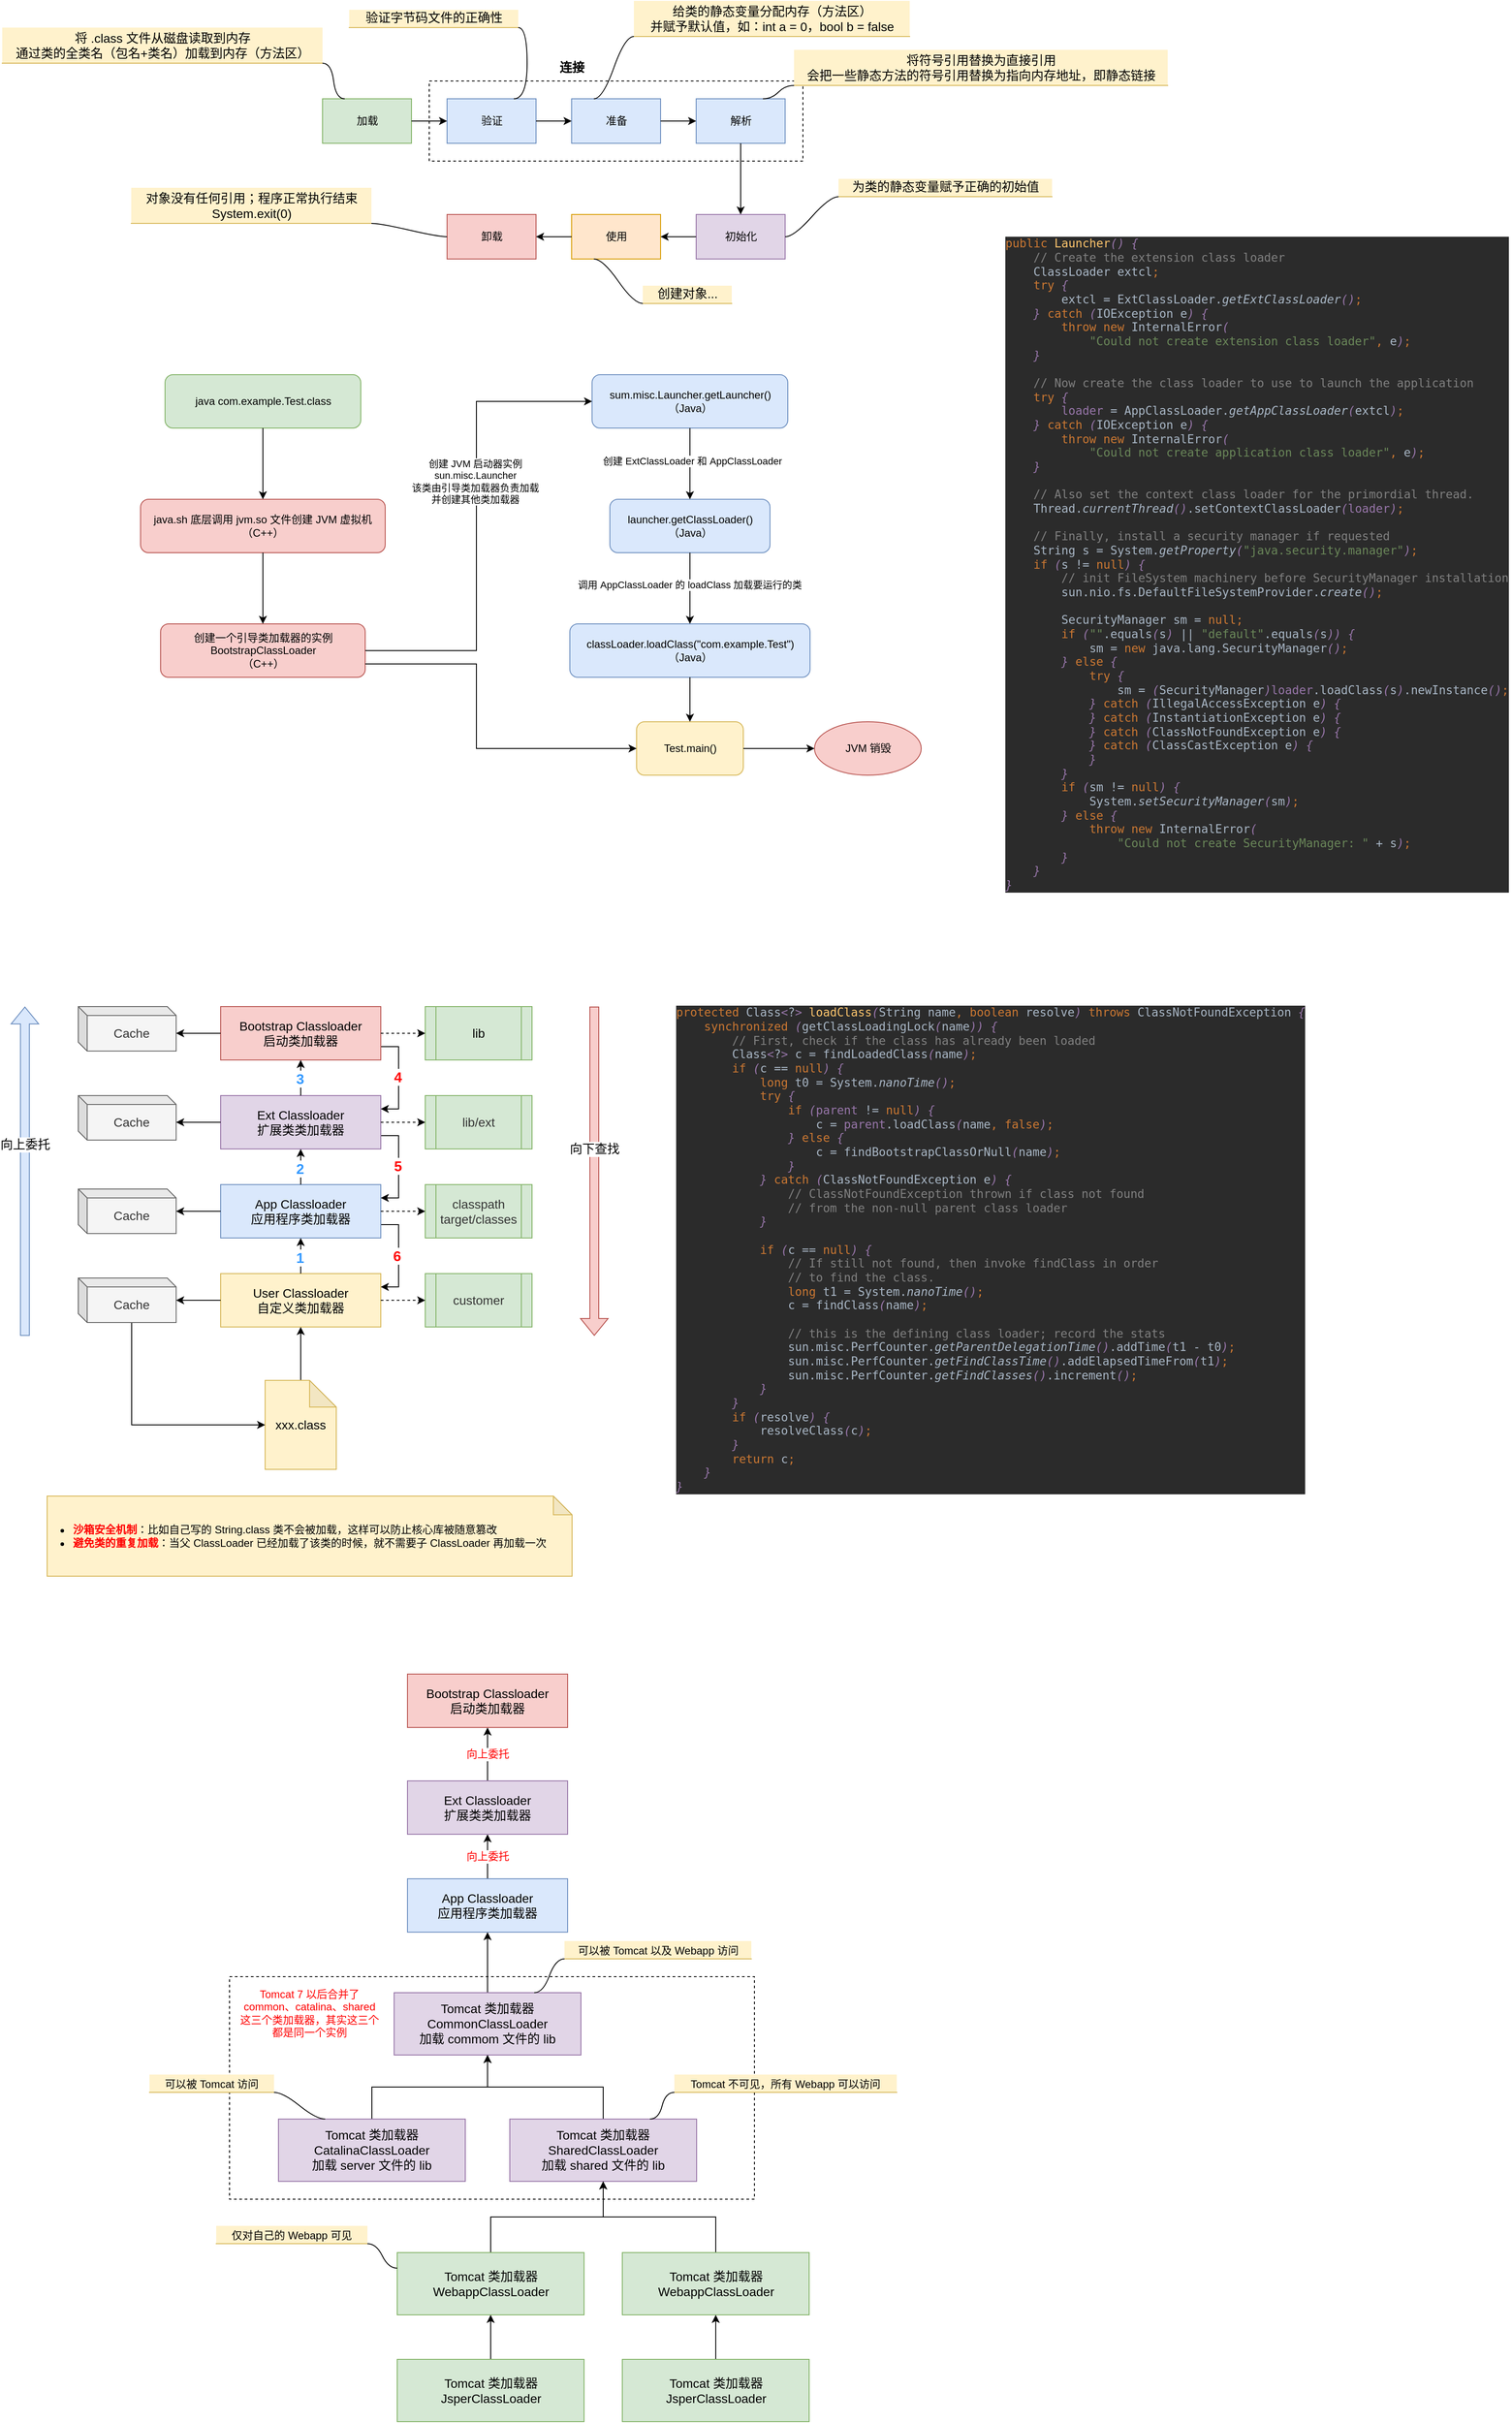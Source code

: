 <mxfile version="18.2.0" type="github">
  <diagram id="zVCf7z2-2lD_RfVQa9jk" name="Page-1">
    <mxGraphModel dx="1483" dy="923" grid="1" gridSize="10" guides="1" tooltips="1" connect="1" arrows="1" fold="1" page="1" pageScale="1" pageWidth="827" pageHeight="1169" math="0" shadow="0">
      <root>
        <mxCell id="0" />
        <mxCell id="1" parent="0" />
        <mxCell id="hN3UOtzz-SPdpC7iUw7O-63" value="" style="rounded=0;whiteSpace=wrap;html=1;labelBackgroundColor=none;fontSize=12;fontColor=#FF0000;dashed=1;" vertex="1" parent="1">
          <mxGeometry x="390" y="2320" width="590" height="250" as="geometry" />
        </mxCell>
        <mxCell id="hN3UOtzz-SPdpC7iUw7O-2" value="" style="group" vertex="1" connectable="0" parent="1">
          <mxGeometry x="134.5" y="100" width="1310" height="340" as="geometry" />
        </mxCell>
        <mxCell id="iPwPXOduqcn6cmdAG-xF-22" value="" style="rounded=0;whiteSpace=wrap;html=1;dashed=1;" parent="hN3UOtzz-SPdpC7iUw7O-2" vertex="1">
          <mxGeometry x="480" y="90" width="420" height="90" as="geometry" />
        </mxCell>
        <mxCell id="iPwPXOduqcn6cmdAG-xF-1" value="加载" style="rounded=0;whiteSpace=wrap;html=1;fillColor=#d5e8d4;strokeColor=#82b366;" parent="hN3UOtzz-SPdpC7iUw7O-2" vertex="1">
          <mxGeometry x="360" y="110" width="100" height="50" as="geometry" />
        </mxCell>
        <mxCell id="iPwPXOduqcn6cmdAG-xF-10" value="验证" style="rounded=0;whiteSpace=wrap;html=1;fillColor=#dae8fc;strokeColor=#6c8ebf;" parent="hN3UOtzz-SPdpC7iUw7O-2" vertex="1">
          <mxGeometry x="500" y="110" width="100" height="50" as="geometry" />
        </mxCell>
        <mxCell id="iPwPXOduqcn6cmdAG-xF-16" style="edgeStyle=orthogonalEdgeStyle;rounded=0;orthogonalLoop=1;jettySize=auto;html=1;exitX=1;exitY=0.5;exitDx=0;exitDy=0;" parent="hN3UOtzz-SPdpC7iUw7O-2" source="iPwPXOduqcn6cmdAG-xF-1" target="iPwPXOduqcn6cmdAG-xF-10" edge="1">
          <mxGeometry relative="1" as="geometry" />
        </mxCell>
        <mxCell id="iPwPXOduqcn6cmdAG-xF-11" value="准备" style="rounded=0;whiteSpace=wrap;html=1;fillColor=#dae8fc;strokeColor=#6c8ebf;" parent="hN3UOtzz-SPdpC7iUw7O-2" vertex="1">
          <mxGeometry x="640" y="110" width="100" height="50" as="geometry" />
        </mxCell>
        <mxCell id="iPwPXOduqcn6cmdAG-xF-17" style="edgeStyle=orthogonalEdgeStyle;rounded=0;orthogonalLoop=1;jettySize=auto;html=1;exitX=1;exitY=0.5;exitDx=0;exitDy=0;entryX=0;entryY=0.5;entryDx=0;entryDy=0;" parent="hN3UOtzz-SPdpC7iUw7O-2" source="iPwPXOduqcn6cmdAG-xF-10" target="iPwPXOduqcn6cmdAG-xF-11" edge="1">
          <mxGeometry relative="1" as="geometry" />
        </mxCell>
        <mxCell id="iPwPXOduqcn6cmdAG-xF-12" value="解析" style="rounded=0;whiteSpace=wrap;html=1;fillColor=#dae8fc;strokeColor=#6c8ebf;" parent="hN3UOtzz-SPdpC7iUw7O-2" vertex="1">
          <mxGeometry x="780" y="110" width="100" height="50" as="geometry" />
        </mxCell>
        <mxCell id="iPwPXOduqcn6cmdAG-xF-18" style="edgeStyle=orthogonalEdgeStyle;rounded=0;orthogonalLoop=1;jettySize=auto;html=1;exitX=1;exitY=0.5;exitDx=0;exitDy=0;" parent="hN3UOtzz-SPdpC7iUw7O-2" source="iPwPXOduqcn6cmdAG-xF-11" target="iPwPXOduqcn6cmdAG-xF-12" edge="1">
          <mxGeometry relative="1" as="geometry" />
        </mxCell>
        <mxCell id="iPwPXOduqcn6cmdAG-xF-13" value="初始化" style="rounded=0;whiteSpace=wrap;html=1;fillColor=#e1d5e7;strokeColor=#9673a6;" parent="hN3UOtzz-SPdpC7iUw7O-2" vertex="1">
          <mxGeometry x="780" y="240" width="100" height="50" as="geometry" />
        </mxCell>
        <mxCell id="iPwPXOduqcn6cmdAG-xF-19" style="edgeStyle=orthogonalEdgeStyle;rounded=0;orthogonalLoop=1;jettySize=auto;html=1;exitX=0.5;exitY=1;exitDx=0;exitDy=0;" parent="hN3UOtzz-SPdpC7iUw7O-2" source="iPwPXOduqcn6cmdAG-xF-12" target="iPwPXOduqcn6cmdAG-xF-13" edge="1">
          <mxGeometry relative="1" as="geometry" />
        </mxCell>
        <mxCell id="iPwPXOduqcn6cmdAG-xF-14" value="使用&lt;span style=&quot;color: rgba(0 , 0 , 0 , 0) ; font-family: monospace ; font-size: 0px&quot;&gt;%3CmxGraphModel%3E%3Croot%3E%3CmxCell%20id%3D%220%22%2F%3E%3CmxCell%20id%3D%221%22%20parent%3D%220%22%2F%3E%3CmxCell%20id%3D%222%22%20value%3D%22%E5%8A%A0%E8%BD%BD%22%20style%3D%22rounded%3D0%3BwhiteSpace%3Dwrap%3Bhtml%3D1%3B%22%20vertex%3D%221%22%20parent%3D%221%22%3E%3CmxGeometry%20x%3D%22100%22%20y%3D%22140%22%20width%3D%22100%22%20height%3D%2250%22%20as%3D%22geometry%22%2F%3E%3C%2FmxCell%3E%3C%2Froot%3E%3C%2FmxGraphModel%3E&lt;/span&gt;" style="rounded=0;whiteSpace=wrap;html=1;fillColor=#ffe6cc;strokeColor=#d79b00;" parent="hN3UOtzz-SPdpC7iUw7O-2" vertex="1">
          <mxGeometry x="640" y="240" width="100" height="50" as="geometry" />
        </mxCell>
        <mxCell id="iPwPXOduqcn6cmdAG-xF-20" style="edgeStyle=orthogonalEdgeStyle;rounded=0;orthogonalLoop=1;jettySize=auto;html=1;exitX=0;exitY=0.5;exitDx=0;exitDy=0;" parent="hN3UOtzz-SPdpC7iUw7O-2" source="iPwPXOduqcn6cmdAG-xF-13" target="iPwPXOduqcn6cmdAG-xF-14" edge="1">
          <mxGeometry relative="1" as="geometry" />
        </mxCell>
        <mxCell id="iPwPXOduqcn6cmdAG-xF-15" value="卸载" style="rounded=0;whiteSpace=wrap;html=1;fillColor=#f8cecc;strokeColor=#b85450;" parent="hN3UOtzz-SPdpC7iUw7O-2" vertex="1">
          <mxGeometry x="500" y="240" width="100" height="50" as="geometry" />
        </mxCell>
        <mxCell id="iPwPXOduqcn6cmdAG-xF-21" style="edgeStyle=orthogonalEdgeStyle;rounded=0;orthogonalLoop=1;jettySize=auto;html=1;exitX=0;exitY=0.5;exitDx=0;exitDy=0;" parent="hN3UOtzz-SPdpC7iUw7O-2" source="iPwPXOduqcn6cmdAG-xF-14" target="iPwPXOduqcn6cmdAG-xF-15" edge="1">
          <mxGeometry relative="1" as="geometry" />
        </mxCell>
        <mxCell id="iPwPXOduqcn6cmdAG-xF-23" value="连接" style="text;html=1;strokeColor=none;fillColor=none;align=center;verticalAlign=middle;whiteSpace=wrap;rounded=0;dashed=1;fontStyle=1;fontSize=14;" parent="hN3UOtzz-SPdpC7iUw7O-2" vertex="1">
          <mxGeometry x="610" y="60" width="60" height="30" as="geometry" />
        </mxCell>
        <mxCell id="s2DW5glBOxeusL4yt4jL-1" value="&lt;span style=&quot;font-size: 14px; text-align: left;&quot;&gt;将 .class 文件从磁盘读取到内存&lt;br&gt;通过类的全类名（包名+类名）加载到内存（方法区）&lt;/span&gt;" style="whiteSpace=wrap;html=1;shape=partialRectangle;top=0;left=0;bottom=1;right=0;points=[[0,1],[1,1]];fillColor=#fff2cc;align=center;verticalAlign=bottom;routingCenterY=0.5;snapToPoint=1;recursiveResize=0;autosize=1;treeFolding=1;treeMoving=1;newEdgeStyle={&quot;edgeStyle&quot;:&quot;entityRelationEdgeStyle&quot;,&quot;startArrow&quot;:&quot;none&quot;,&quot;endArrow&quot;:&quot;none&quot;,&quot;segment&quot;:10,&quot;curved&quot;:1};strokeColor=#d6b656;" parent="hN3UOtzz-SPdpC7iUw7O-2" vertex="1">
          <mxGeometry y="30" width="360" height="40" as="geometry" />
        </mxCell>
        <mxCell id="s2DW5glBOxeusL4yt4jL-2" value="" style="edgeStyle=entityRelationEdgeStyle;startArrow=none;endArrow=none;segment=10;curved=1;rounded=0;fontColor=#000000;exitX=0.25;exitY=0;exitDx=0;exitDy=0;" parent="hN3UOtzz-SPdpC7iUw7O-2" source="iPwPXOduqcn6cmdAG-xF-1" target="s2DW5glBOxeusL4yt4jL-1" edge="1">
          <mxGeometry relative="1" as="geometry">
            <mxPoint x="180" y="60" as="sourcePoint" />
          </mxGeometry>
        </mxCell>
        <mxCell id="s2DW5glBOxeusL4yt4jL-3" value="&lt;span style=&quot;font-size: 14px; text-align: left;&quot;&gt;验证字节码文件的正确性&lt;/span&gt;" style="whiteSpace=wrap;html=1;shape=partialRectangle;top=0;left=0;bottom=1;right=0;points=[[0,1],[1,1]];fillColor=#fff2cc;align=center;verticalAlign=bottom;routingCenterY=0.5;snapToPoint=1;recursiveResize=0;autosize=1;treeFolding=1;treeMoving=1;newEdgeStyle={&quot;edgeStyle&quot;:&quot;entityRelationEdgeStyle&quot;,&quot;startArrow&quot;:&quot;none&quot;,&quot;endArrow&quot;:&quot;none&quot;,&quot;segment&quot;:10,&quot;curved&quot;:1};strokeColor=#d6b656;" parent="hN3UOtzz-SPdpC7iUw7O-2" vertex="1">
          <mxGeometry x="390" y="10" width="190" height="20" as="geometry" />
        </mxCell>
        <mxCell id="s2DW5glBOxeusL4yt4jL-4" value="" style="edgeStyle=entityRelationEdgeStyle;startArrow=none;endArrow=none;segment=10;curved=1;rounded=0;fontColor=#000000;exitX=0.75;exitY=0;exitDx=0;exitDy=0;" parent="hN3UOtzz-SPdpC7iUw7O-2" source="iPwPXOduqcn6cmdAG-xF-10" target="s2DW5glBOxeusL4yt4jL-3" edge="1">
          <mxGeometry relative="1" as="geometry">
            <mxPoint x="460" y="30" as="sourcePoint" />
          </mxGeometry>
        </mxCell>
        <mxCell id="s2DW5glBOxeusL4yt4jL-5" value="&lt;span style=&quot;font-size: 14px; text-align: left;&quot;&gt;给类的静态变量分配内存（方法区）&lt;br&gt;并赋予默认值，如：int a = 0，bool b = false&lt;/span&gt;" style="whiteSpace=wrap;html=1;shape=partialRectangle;top=0;left=0;bottom=1;right=0;points=[[0,1],[1,1]];fillColor=#fff2cc;align=center;verticalAlign=bottom;routingCenterY=0.5;snapToPoint=1;recursiveResize=0;autosize=1;treeFolding=1;treeMoving=1;newEdgeStyle={&quot;edgeStyle&quot;:&quot;entityRelationEdgeStyle&quot;,&quot;startArrow&quot;:&quot;none&quot;,&quot;endArrow&quot;:&quot;none&quot;,&quot;segment&quot;:10,&quot;curved&quot;:1};strokeColor=#d6b656;" parent="hN3UOtzz-SPdpC7iUw7O-2" vertex="1">
          <mxGeometry x="710" width="310" height="40" as="geometry" />
        </mxCell>
        <mxCell id="s2DW5glBOxeusL4yt4jL-6" value="" style="edgeStyle=entityRelationEdgeStyle;startArrow=none;endArrow=none;segment=10;curved=1;rounded=0;fontColor=#000000;exitX=0.25;exitY=0;exitDx=0;exitDy=0;" parent="hN3UOtzz-SPdpC7iUw7O-2" source="iPwPXOduqcn6cmdAG-xF-11" target="s2DW5glBOxeusL4yt4jL-5" edge="1">
          <mxGeometry relative="1" as="geometry">
            <mxPoint x="710" y="30" as="sourcePoint" />
          </mxGeometry>
        </mxCell>
        <mxCell id="s2DW5glBOxeusL4yt4jL-7" value="&lt;span style=&quot;font-size: 14px; text-align: left;&quot;&gt;将符号引用替换为直接引用&lt;br&gt;会把一些静态方法的符号引用替换为指向内存地址，即静态链接&lt;br&gt;&lt;/span&gt;" style="whiteSpace=wrap;html=1;shape=partialRectangle;top=0;left=0;bottom=1;right=0;points=[[0,1],[1,1]];fillColor=#fff2cc;align=center;verticalAlign=bottom;routingCenterY=0.5;snapToPoint=1;recursiveResize=0;autosize=1;treeFolding=1;treeMoving=1;newEdgeStyle={&quot;edgeStyle&quot;:&quot;entityRelationEdgeStyle&quot;,&quot;startArrow&quot;:&quot;none&quot;,&quot;endArrow&quot;:&quot;none&quot;,&quot;segment&quot;:10,&quot;curved&quot;:1};strokeColor=#d6b656;" parent="hN3UOtzz-SPdpC7iUw7O-2" vertex="1">
          <mxGeometry x="890" y="55" width="420" height="40" as="geometry" />
        </mxCell>
        <mxCell id="s2DW5glBOxeusL4yt4jL-8" value="" style="edgeStyle=entityRelationEdgeStyle;startArrow=none;endArrow=none;segment=10;curved=1;rounded=0;fontColor=#000000;exitX=0.75;exitY=0;exitDx=0;exitDy=0;" parent="hN3UOtzz-SPdpC7iUw7O-2" source="iPwPXOduqcn6cmdAG-xF-12" target="s2DW5glBOxeusL4yt4jL-7" edge="1">
          <mxGeometry relative="1" as="geometry">
            <mxPoint x="980" y="110" as="sourcePoint" />
          </mxGeometry>
        </mxCell>
        <mxCell id="s2DW5glBOxeusL4yt4jL-9" value="&lt;span style=&quot;font-size: 14px; text-align: left;&quot;&gt;为类的静态变量赋予正确的初始值&lt;/span&gt;" style="whiteSpace=wrap;html=1;shape=partialRectangle;top=0;left=0;bottom=1;right=0;points=[[0,1],[1,1]];fillColor=#fff2cc;align=center;verticalAlign=bottom;routingCenterY=0.5;snapToPoint=1;recursiveResize=0;autosize=1;treeFolding=1;treeMoving=1;newEdgeStyle={&quot;edgeStyle&quot;:&quot;entityRelationEdgeStyle&quot;,&quot;startArrow&quot;:&quot;none&quot;,&quot;endArrow&quot;:&quot;none&quot;,&quot;segment&quot;:10,&quot;curved&quot;:1};strokeColor=#d6b656;" parent="hN3UOtzz-SPdpC7iUw7O-2" vertex="1">
          <mxGeometry x="940" y="200" width="240" height="20" as="geometry" />
        </mxCell>
        <mxCell id="s2DW5glBOxeusL4yt4jL-10" value="" style="edgeStyle=entityRelationEdgeStyle;startArrow=none;endArrow=none;segment=10;curved=1;rounded=0;fontColor=#000000;exitX=1;exitY=0.5;exitDx=0;exitDy=0;" parent="hN3UOtzz-SPdpC7iUw7O-2" source="iPwPXOduqcn6cmdAG-xF-13" target="s2DW5glBOxeusL4yt4jL-9" edge="1">
          <mxGeometry relative="1" as="geometry">
            <mxPoint x="930" y="260" as="sourcePoint" />
          </mxGeometry>
        </mxCell>
        <mxCell id="s2DW5glBOxeusL4yt4jL-11" value="&lt;span style=&quot;font-size: 14px; text-align: left;&quot;&gt;创建对象...&lt;/span&gt;" style="whiteSpace=wrap;html=1;shape=partialRectangle;top=0;left=0;bottom=1;right=0;points=[[0,1],[1,1]];fillColor=#fff2cc;align=center;verticalAlign=bottom;routingCenterY=0.5;snapToPoint=1;recursiveResize=0;autosize=1;treeFolding=1;treeMoving=1;newEdgeStyle={&quot;edgeStyle&quot;:&quot;entityRelationEdgeStyle&quot;,&quot;startArrow&quot;:&quot;none&quot;,&quot;endArrow&quot;:&quot;none&quot;,&quot;segment&quot;:10,&quot;curved&quot;:1};strokeColor=#d6b656;" parent="hN3UOtzz-SPdpC7iUw7O-2" vertex="1">
          <mxGeometry x="720" y="320" width="100" height="20" as="geometry" />
        </mxCell>
        <mxCell id="s2DW5glBOxeusL4yt4jL-12" value="" style="edgeStyle=entityRelationEdgeStyle;startArrow=none;endArrow=none;segment=10;curved=1;rounded=0;fontColor=#000000;exitX=0.25;exitY=1;exitDx=0;exitDy=0;" parent="hN3UOtzz-SPdpC7iUw7O-2" source="iPwPXOduqcn6cmdAG-xF-14" target="s2DW5glBOxeusL4yt4jL-11" edge="1">
          <mxGeometry relative="1" as="geometry">
            <mxPoint x="610" y="360" as="sourcePoint" />
          </mxGeometry>
        </mxCell>
        <mxCell id="s2DW5glBOxeusL4yt4jL-13" value="&lt;span style=&quot;font-size: 14px; text-align: left;&quot;&gt;对象没有任何引用；程序正常执行结束&lt;br&gt;&lt;/span&gt;&lt;span style=&quot;font-size: 14px; text-align: left;&quot;&gt;System.exit(0)&lt;/span&gt;&lt;span style=&quot;font-size: 14px; text-align: left;&quot;&gt;&lt;br&gt;&lt;/span&gt;" style="whiteSpace=wrap;html=1;shape=partialRectangle;top=0;left=0;bottom=1;right=0;points=[[0,1],[1,1]];fillColor=#fff2cc;align=center;verticalAlign=bottom;routingCenterY=0.5;snapToPoint=1;recursiveResize=0;autosize=1;treeFolding=1;treeMoving=1;newEdgeStyle={&quot;edgeStyle&quot;:&quot;entityRelationEdgeStyle&quot;,&quot;startArrow&quot;:&quot;none&quot;,&quot;endArrow&quot;:&quot;none&quot;,&quot;segment&quot;:10,&quot;curved&quot;:1};strokeColor=#d6b656;" parent="hN3UOtzz-SPdpC7iUw7O-2" vertex="1">
          <mxGeometry x="145" y="210" width="270" height="40" as="geometry" />
        </mxCell>
        <mxCell id="s2DW5glBOxeusL4yt4jL-14" value="" style="edgeStyle=entityRelationEdgeStyle;startArrow=none;endArrow=none;segment=10;curved=1;rounded=0;fontColor=#000000;exitX=0;exitY=0.5;exitDx=0;exitDy=0;" parent="hN3UOtzz-SPdpC7iUw7O-2" source="iPwPXOduqcn6cmdAG-xF-15" target="s2DW5glBOxeusL4yt4jL-13" edge="1">
          <mxGeometry relative="1" as="geometry">
            <mxPoint x="110" y="270" as="sourcePoint" />
          </mxGeometry>
        </mxCell>
        <mxCell id="hN3UOtzz-SPdpC7iUw7O-22" value="" style="group" vertex="1" connectable="0" parent="1">
          <mxGeometry x="290" y="520" width="877.5" height="450" as="geometry" />
        </mxCell>
        <mxCell id="hN3UOtzz-SPdpC7iUw7O-3" value="java com.example.Test.class" style="rounded=1;whiteSpace=wrap;html=1;fillColor=#d5e8d4;strokeColor=#82b366;" vertex="1" parent="hN3UOtzz-SPdpC7iUw7O-22">
          <mxGeometry x="27.5" width="220" height="60" as="geometry" />
        </mxCell>
        <mxCell id="hN3UOtzz-SPdpC7iUw7O-4" value="java.sh 底层调用 jvm.so 文件创建 JVM 虚拟机&lt;br&gt;（C++）" style="whiteSpace=wrap;html=1;rounded=1;fillColor=#f8cecc;strokeColor=#b85450;" vertex="1" parent="hN3UOtzz-SPdpC7iUw7O-22">
          <mxGeometry y="140" width="275" height="60" as="geometry" />
        </mxCell>
        <mxCell id="hN3UOtzz-SPdpC7iUw7O-5" value="" style="edgeStyle=orthogonalEdgeStyle;rounded=0;orthogonalLoop=1;jettySize=auto;html=1;" edge="1" parent="hN3UOtzz-SPdpC7iUw7O-22" source="hN3UOtzz-SPdpC7iUw7O-3" target="hN3UOtzz-SPdpC7iUw7O-4">
          <mxGeometry relative="1" as="geometry" />
        </mxCell>
        <mxCell id="hN3UOtzz-SPdpC7iUw7O-6" value="创建一个引导类加载器的实例&lt;br&gt;BootstrapClassLoader&lt;br&gt;（C++）" style="whiteSpace=wrap;html=1;rounded=1;fillColor=#f8cecc;strokeColor=#b85450;" vertex="1" parent="hN3UOtzz-SPdpC7iUw7O-22">
          <mxGeometry x="22.5" y="280" width="230" height="60" as="geometry" />
        </mxCell>
        <mxCell id="hN3UOtzz-SPdpC7iUw7O-7" value="" style="edgeStyle=orthogonalEdgeStyle;rounded=0;orthogonalLoop=1;jettySize=auto;html=1;" edge="1" parent="hN3UOtzz-SPdpC7iUw7O-22" source="hN3UOtzz-SPdpC7iUw7O-4" target="hN3UOtzz-SPdpC7iUw7O-6">
          <mxGeometry relative="1" as="geometry" />
        </mxCell>
        <mxCell id="hN3UOtzz-SPdpC7iUw7O-8" value="sum.misc.Launcher.getLauncher()&lt;br&gt;（Java）" style="whiteSpace=wrap;html=1;rounded=1;fillColor=#dae8fc;strokeColor=#6c8ebf;" vertex="1" parent="hN3UOtzz-SPdpC7iUw7O-22">
          <mxGeometry x="507.5" width="220" height="60" as="geometry" />
        </mxCell>
        <mxCell id="hN3UOtzz-SPdpC7iUw7O-9" value="" style="edgeStyle=orthogonalEdgeStyle;rounded=0;orthogonalLoop=1;jettySize=auto;html=1;entryX=0;entryY=0.5;entryDx=0;entryDy=0;" edge="1" parent="hN3UOtzz-SPdpC7iUw7O-22" source="hN3UOtzz-SPdpC7iUw7O-6" target="hN3UOtzz-SPdpC7iUw7O-8">
          <mxGeometry relative="1" as="geometry">
            <Array as="points">
              <mxPoint x="377.5" y="310" />
              <mxPoint x="377.5" y="30" />
            </Array>
          </mxGeometry>
        </mxCell>
        <mxCell id="hN3UOtzz-SPdpC7iUw7O-12" value="创建 JVM 启动器实例&lt;br&gt;sun.misc.Launcher&lt;br&gt;该类由引导类加载器负责加载&lt;br&gt;并创建其他类加载器" style="edgeLabel;html=1;align=center;verticalAlign=middle;resizable=0;points=[];" vertex="1" connectable="0" parent="hN3UOtzz-SPdpC7iUw7O-9">
          <mxGeometry x="0.181" y="3" relative="1" as="geometry">
            <mxPoint x="1" y="1" as="offset" />
          </mxGeometry>
        </mxCell>
        <mxCell id="hN3UOtzz-SPdpC7iUw7O-10" value="launcher.getClassLoader()&lt;br&gt;（Java）" style="whiteSpace=wrap;html=1;rounded=1;fillColor=#dae8fc;strokeColor=#6c8ebf;" vertex="1" parent="hN3UOtzz-SPdpC7iUw7O-22">
          <mxGeometry x="527.5" y="140" width="180" height="60" as="geometry" />
        </mxCell>
        <mxCell id="hN3UOtzz-SPdpC7iUw7O-11" value="" style="edgeStyle=orthogonalEdgeStyle;rounded=0;orthogonalLoop=1;jettySize=auto;html=1;" edge="1" parent="hN3UOtzz-SPdpC7iUw7O-22" source="hN3UOtzz-SPdpC7iUw7O-8" target="hN3UOtzz-SPdpC7iUw7O-10">
          <mxGeometry relative="1" as="geometry" />
        </mxCell>
        <mxCell id="hN3UOtzz-SPdpC7iUw7O-16" value="创建 ExtClassLoader 和 AppClassLoader" style="edgeLabel;html=1;align=center;verticalAlign=middle;resizable=0;points=[];" vertex="1" connectable="0" parent="hN3UOtzz-SPdpC7iUw7O-11">
          <mxGeometry x="-0.087" y="2" relative="1" as="geometry">
            <mxPoint as="offset" />
          </mxGeometry>
        </mxCell>
        <mxCell id="hN3UOtzz-SPdpC7iUw7O-13" value="classLoader.loadClass(&quot;com.example.Test&quot;)&lt;br&gt;（Java）" style="whiteSpace=wrap;html=1;rounded=1;fillColor=#dae8fc;strokeColor=#6c8ebf;" vertex="1" parent="hN3UOtzz-SPdpC7iUw7O-22">
          <mxGeometry x="482.5" y="280" width="270" height="60" as="geometry" />
        </mxCell>
        <mxCell id="hN3UOtzz-SPdpC7iUw7O-14" value="" style="edgeStyle=orthogonalEdgeStyle;rounded=0;orthogonalLoop=1;jettySize=auto;html=1;" edge="1" parent="hN3UOtzz-SPdpC7iUw7O-22" source="hN3UOtzz-SPdpC7iUw7O-10" target="hN3UOtzz-SPdpC7iUw7O-13">
          <mxGeometry relative="1" as="geometry" />
        </mxCell>
        <mxCell id="hN3UOtzz-SPdpC7iUw7O-15" value="调用 AppClassLoader 的 loadClass 加载要运行的类" style="edgeLabel;html=1;align=center;verticalAlign=middle;resizable=0;points=[];" vertex="1" connectable="0" parent="hN3UOtzz-SPdpC7iUw7O-14">
          <mxGeometry x="-0.113" y="-1" relative="1" as="geometry">
            <mxPoint as="offset" />
          </mxGeometry>
        </mxCell>
        <mxCell id="hN3UOtzz-SPdpC7iUw7O-17" value="Test.main()" style="whiteSpace=wrap;html=1;rounded=1;fillColor=#fff2cc;strokeColor=#d6b656;" vertex="1" parent="hN3UOtzz-SPdpC7iUw7O-22">
          <mxGeometry x="557.5" y="390" width="120" height="60" as="geometry" />
        </mxCell>
        <mxCell id="hN3UOtzz-SPdpC7iUw7O-21" style="edgeStyle=orthogonalEdgeStyle;rounded=0;orthogonalLoop=1;jettySize=auto;html=1;exitX=1;exitY=0.75;exitDx=0;exitDy=0;entryX=0;entryY=0.5;entryDx=0;entryDy=0;" edge="1" parent="hN3UOtzz-SPdpC7iUw7O-22" source="hN3UOtzz-SPdpC7iUw7O-6" target="hN3UOtzz-SPdpC7iUw7O-17">
          <mxGeometry relative="1" as="geometry">
            <Array as="points">
              <mxPoint x="377.5" y="325" />
              <mxPoint x="377.5" y="420" />
            </Array>
          </mxGeometry>
        </mxCell>
        <mxCell id="hN3UOtzz-SPdpC7iUw7O-18" value="" style="edgeStyle=orthogonalEdgeStyle;rounded=0;orthogonalLoop=1;jettySize=auto;html=1;" edge="1" parent="hN3UOtzz-SPdpC7iUw7O-22" source="hN3UOtzz-SPdpC7iUw7O-13" target="hN3UOtzz-SPdpC7iUw7O-17">
          <mxGeometry relative="1" as="geometry" />
        </mxCell>
        <mxCell id="hN3UOtzz-SPdpC7iUw7O-19" value="JVM 销毁" style="ellipse;whiteSpace=wrap;html=1;rounded=1;fillColor=#f8cecc;strokeColor=#b85450;" vertex="1" parent="hN3UOtzz-SPdpC7iUw7O-22">
          <mxGeometry x="757.5" y="390" width="120" height="60" as="geometry" />
        </mxCell>
        <mxCell id="hN3UOtzz-SPdpC7iUw7O-20" value="" style="edgeStyle=orthogonalEdgeStyle;rounded=0;orthogonalLoop=1;jettySize=auto;html=1;" edge="1" parent="hN3UOtzz-SPdpC7iUw7O-22" source="hN3UOtzz-SPdpC7iUw7O-17" target="hN3UOtzz-SPdpC7iUw7O-19">
          <mxGeometry relative="1" as="geometry" />
        </mxCell>
        <mxCell id="hN3UOtzz-SPdpC7iUw7O-24" value="&lt;pre style=&quot;text-align: left; background-color: rgb(43, 43, 43); color: rgb(169, 183, 198); font-family: &amp;quot;JetBrains Mono&amp;quot;, monospace; font-size: 9.8pt;&quot;&gt;&lt;span style=&quot;color: rgb(204, 120, 50);&quot;&gt;public &lt;/span&gt;&lt;span style=&quot;color: rgb(255, 198, 109);&quot;&gt;Launcher&lt;/span&gt;&lt;span style=&quot;color: rgb(152, 118, 170); font-style: italic;&quot;&gt;() {&lt;br&gt;&lt;/span&gt;&lt;span style=&quot;color: rgb(152, 118, 170); font-style: italic;&quot;&gt;    &lt;/span&gt;&lt;span style=&quot;color: rgb(128, 128, 128);&quot;&gt;// Create the extension class loader&lt;br&gt;&lt;/span&gt;&lt;span style=&quot;color: rgb(128, 128, 128);&quot;&gt;    &lt;/span&gt;ClassLoader extcl&lt;span style=&quot;color: rgb(204, 120, 50);&quot;&gt;;&lt;br&gt;&lt;/span&gt;&lt;span style=&quot;color: rgb(204, 120, 50);&quot;&gt;    try &lt;/span&gt;&lt;span style=&quot;color: rgb(152, 118, 170); font-style: italic;&quot;&gt;{&lt;br&gt;&lt;/span&gt;&lt;span style=&quot;color: rgb(152, 118, 170); font-style: italic;&quot;&gt;        &lt;/span&gt;extcl = ExtClassLoader.&lt;span style=&quot;font-style: italic;&quot;&gt;getExtClassLoader&lt;/span&gt;&lt;span style=&quot;color: rgb(152, 118, 170); font-style: italic;&quot;&gt;()&lt;/span&gt;&lt;span style=&quot;color: rgb(204, 120, 50);&quot;&gt;;&lt;br&gt;&lt;/span&gt;&lt;span style=&quot;color: rgb(204, 120, 50);&quot;&gt;    &lt;/span&gt;&lt;span style=&quot;color: rgb(152, 118, 170); font-style: italic;&quot;&gt;} &lt;/span&gt;&lt;span style=&quot;color: rgb(204, 120, 50);&quot;&gt;catch &lt;/span&gt;&lt;span style=&quot;color: rgb(152, 118, 170); font-style: italic;&quot;&gt;(&lt;/span&gt;IOException e&lt;span style=&quot;color: rgb(152, 118, 170); font-style: italic;&quot;&gt;) {&lt;br&gt;&lt;/span&gt;&lt;span style=&quot;color: rgb(152, 118, 170); font-style: italic;&quot;&gt;        &lt;/span&gt;&lt;span style=&quot;color: rgb(204, 120, 50);&quot;&gt;throw new &lt;/span&gt;InternalError&lt;span style=&quot;color: rgb(152, 118, 170); font-style: italic;&quot;&gt;(&lt;br&gt;&lt;/span&gt;&lt;span style=&quot;color: rgb(152, 118, 170); font-style: italic;&quot;&gt;            &lt;/span&gt;&lt;span style=&quot;color: rgb(106, 135, 89);&quot;&gt;&quot;Could not create extension class loader&quot;&lt;/span&gt;&lt;span style=&quot;color: rgb(204, 120, 50);&quot;&gt;, &lt;/span&gt;e&lt;span style=&quot;color: rgb(152, 118, 170); font-style: italic;&quot;&gt;)&lt;/span&gt;&lt;span style=&quot;color: rgb(204, 120, 50);&quot;&gt;;&lt;br&gt;&lt;/span&gt;&lt;span style=&quot;color: rgb(204, 120, 50);&quot;&gt;    &lt;/span&gt;&lt;span style=&quot;color: rgb(152, 118, 170); font-style: italic;&quot;&gt;}&lt;br&gt;&lt;/span&gt;&lt;span style=&quot;color: rgb(152, 118, 170); font-style: italic;&quot;&gt;&lt;br&gt;&lt;/span&gt;&lt;span style=&quot;color: rgb(152, 118, 170); font-style: italic;&quot;&gt;    &lt;/span&gt;&lt;span style=&quot;color: rgb(128, 128, 128);&quot;&gt;// Now create the class loader to use to launch the application&lt;br&gt;&lt;/span&gt;&lt;span style=&quot;color: rgb(128, 128, 128);&quot;&gt;    &lt;/span&gt;&lt;span style=&quot;color: rgb(204, 120, 50);&quot;&gt;try &lt;/span&gt;&lt;span style=&quot;color: rgb(152, 118, 170); font-style: italic;&quot;&gt;{&lt;br&gt;&lt;/span&gt;&lt;span style=&quot;color: rgb(152, 118, 170); font-style: italic;&quot;&gt;        &lt;/span&gt;&lt;span style=&quot;color: rgb(152, 118, 170);&quot;&gt;loader &lt;/span&gt;= AppClassLoader.&lt;span style=&quot;font-style: italic;&quot;&gt;getAppClassLoader&lt;/span&gt;&lt;span style=&quot;color: rgb(152, 118, 170); font-style: italic;&quot;&gt;(&lt;/span&gt;extcl&lt;span style=&quot;color: rgb(152, 118, 170); font-style: italic;&quot;&gt;)&lt;/span&gt;&lt;span style=&quot;color: rgb(204, 120, 50);&quot;&gt;;&lt;br&gt;&lt;/span&gt;&lt;span style=&quot;color: rgb(204, 120, 50);&quot;&gt;    &lt;/span&gt;&lt;span style=&quot;color: rgb(152, 118, 170); font-style: italic;&quot;&gt;} &lt;/span&gt;&lt;span style=&quot;color: rgb(204, 120, 50);&quot;&gt;catch &lt;/span&gt;&lt;span style=&quot;color: rgb(152, 118, 170); font-style: italic;&quot;&gt;(&lt;/span&gt;IOException e&lt;span style=&quot;color: rgb(152, 118, 170); font-style: italic;&quot;&gt;) {&lt;br&gt;&lt;/span&gt;&lt;span style=&quot;color: rgb(152, 118, 170); font-style: italic;&quot;&gt;        &lt;/span&gt;&lt;span style=&quot;color: rgb(204, 120, 50);&quot;&gt;throw new &lt;/span&gt;InternalError&lt;span style=&quot;color: rgb(152, 118, 170); font-style: italic;&quot;&gt;(&lt;br&gt;&lt;/span&gt;&lt;span style=&quot;color: rgb(152, 118, 170); font-style: italic;&quot;&gt;            &lt;/span&gt;&lt;span style=&quot;color: rgb(106, 135, 89);&quot;&gt;&quot;Could not create application class loader&quot;&lt;/span&gt;&lt;span style=&quot;color: rgb(204, 120, 50);&quot;&gt;, &lt;/span&gt;e&lt;span style=&quot;color: rgb(152, 118, 170); font-style: italic;&quot;&gt;)&lt;/span&gt;&lt;span style=&quot;color: rgb(204, 120, 50);&quot;&gt;;&lt;br&gt;&lt;/span&gt;&lt;span style=&quot;color: rgb(204, 120, 50);&quot;&gt;    &lt;/span&gt;&lt;span style=&quot;color: rgb(152, 118, 170); font-style: italic;&quot;&gt;}&lt;br&gt;&lt;/span&gt;&lt;span style=&quot;color: rgb(152, 118, 170); font-style: italic;&quot;&gt;&lt;br&gt;&lt;/span&gt;&lt;span style=&quot;color: rgb(152, 118, 170); font-style: italic;&quot;&gt;    &lt;/span&gt;&lt;span style=&quot;color: rgb(128, 128, 128);&quot;&gt;// Also set the context class loader for the primordial thread.&lt;br&gt;&lt;/span&gt;&lt;span style=&quot;color: rgb(128, 128, 128);&quot;&gt;    &lt;/span&gt;Thread.&lt;span style=&quot;font-style: italic;&quot;&gt;currentThread&lt;/span&gt;&lt;span style=&quot;color: rgb(152, 118, 170); font-style: italic;&quot;&gt;()&lt;/span&gt;.setContextClassLoader&lt;span style=&quot;color: rgb(152, 118, 170); font-style: italic;&quot;&gt;(&lt;/span&gt;&lt;span style=&quot;color: rgb(152, 118, 170);&quot;&gt;loader&lt;/span&gt;&lt;span style=&quot;color: rgb(152, 118, 170); font-style: italic;&quot;&gt;)&lt;/span&gt;&lt;span style=&quot;color: rgb(204, 120, 50);&quot;&gt;;&lt;br&gt;&lt;/span&gt;&lt;span style=&quot;color: rgb(204, 120, 50);&quot;&gt;&lt;br&gt;&lt;/span&gt;&lt;span style=&quot;color: rgb(204, 120, 50);&quot;&gt;    &lt;/span&gt;&lt;span style=&quot;color: rgb(128, 128, 128);&quot;&gt;// Finally, install a security manager if requested&lt;br&gt;&lt;/span&gt;&lt;span style=&quot;color: rgb(128, 128, 128);&quot;&gt;    &lt;/span&gt;String s = System.&lt;span style=&quot;font-style: italic;&quot;&gt;getProperty&lt;/span&gt;&lt;span style=&quot;color: rgb(152, 118, 170); font-style: italic;&quot;&gt;(&lt;/span&gt;&lt;span style=&quot;color: rgb(106, 135, 89);&quot;&gt;&quot;java.security.manager&quot;&lt;/span&gt;&lt;span style=&quot;color: rgb(152, 118, 170); font-style: italic;&quot;&gt;)&lt;/span&gt;&lt;span style=&quot;color: rgb(204, 120, 50);&quot;&gt;;&lt;br&gt;&lt;/span&gt;&lt;span style=&quot;color: rgb(204, 120, 50);&quot;&gt;    if &lt;/span&gt;&lt;span style=&quot;color: rgb(152, 118, 170); font-style: italic;&quot;&gt;(&lt;/span&gt;s != &lt;span style=&quot;color: rgb(204, 120, 50);&quot;&gt;null&lt;/span&gt;&lt;span style=&quot;color: rgb(152, 118, 170); font-style: italic;&quot;&gt;) {&lt;br&gt;&lt;/span&gt;&lt;span style=&quot;color: rgb(152, 118, 170); font-style: italic;&quot;&gt;        &lt;/span&gt;&lt;span style=&quot;color: rgb(128, 128, 128);&quot;&gt;// init FileSystem machinery before SecurityManager installation&lt;br&gt;&lt;/span&gt;&lt;span style=&quot;color: rgb(128, 128, 128);&quot;&gt;        &lt;/span&gt;sun.nio.fs.DefaultFileSystemProvider.&lt;span style=&quot;font-style: italic;&quot;&gt;create&lt;/span&gt;&lt;span style=&quot;color: rgb(152, 118, 170); font-style: italic;&quot;&gt;()&lt;/span&gt;&lt;span style=&quot;color: rgb(204, 120, 50);&quot;&gt;;&lt;br&gt;&lt;/span&gt;&lt;span style=&quot;color: rgb(204, 120, 50);&quot;&gt;&lt;br&gt;&lt;/span&gt;&lt;span style=&quot;color: rgb(204, 120, 50);&quot;&gt;        &lt;/span&gt;SecurityManager sm = &lt;span style=&quot;color: rgb(204, 120, 50);&quot;&gt;null;&lt;br&gt;&lt;/span&gt;&lt;span style=&quot;color: rgb(204, 120, 50);&quot;&gt;        if &lt;/span&gt;&lt;span style=&quot;color: rgb(152, 118, 170); font-style: italic;&quot;&gt;(&lt;/span&gt;&lt;span style=&quot;color: rgb(106, 135, 89);&quot;&gt;&quot;&quot;&lt;/span&gt;.equals&lt;span style=&quot;color: rgb(152, 118, 170); font-style: italic;&quot;&gt;(&lt;/span&gt;s&lt;span style=&quot;color: rgb(152, 118, 170); font-style: italic;&quot;&gt;) &lt;/span&gt;|| &lt;span style=&quot;color: rgb(106, 135, 89);&quot;&gt;&quot;default&quot;&lt;/span&gt;.equals&lt;span style=&quot;color: rgb(152, 118, 170); font-style: italic;&quot;&gt;(&lt;/span&gt;s&lt;span style=&quot;color: rgb(152, 118, 170); font-style: italic;&quot;&gt;)) {&lt;br&gt;&lt;/span&gt;&lt;span style=&quot;color: rgb(152, 118, 170); font-style: italic;&quot;&gt;            &lt;/span&gt;sm = &lt;span style=&quot;color: rgb(204, 120, 50);&quot;&gt;new &lt;/span&gt;java.lang.SecurityManager&lt;span style=&quot;color: rgb(152, 118, 170); font-style: italic;&quot;&gt;()&lt;/span&gt;&lt;span style=&quot;color: rgb(204, 120, 50);&quot;&gt;;&lt;br&gt;&lt;/span&gt;&lt;span style=&quot;color: rgb(204, 120, 50);&quot;&gt;        &lt;/span&gt;&lt;span style=&quot;color: rgb(152, 118, 170); font-style: italic;&quot;&gt;} &lt;/span&gt;&lt;span style=&quot;color: rgb(204, 120, 50);&quot;&gt;else &lt;/span&gt;&lt;span style=&quot;color: rgb(152, 118, 170); font-style: italic;&quot;&gt;{&lt;br&gt;&lt;/span&gt;&lt;span style=&quot;color: rgb(152, 118, 170); font-style: italic;&quot;&gt;            &lt;/span&gt;&lt;span style=&quot;color: rgb(204, 120, 50);&quot;&gt;try &lt;/span&gt;&lt;span style=&quot;color: rgb(152, 118, 170); font-style: italic;&quot;&gt;{&lt;br&gt;&lt;/span&gt;&lt;span style=&quot;color: rgb(152, 118, 170); font-style: italic;&quot;&gt;                &lt;/span&gt;sm = &lt;span style=&quot;color: rgb(152, 118, 170); font-style: italic;&quot;&gt;(&lt;/span&gt;SecurityManager&lt;span style=&quot;color: rgb(152, 118, 170); font-style: italic;&quot;&gt;)&lt;/span&gt;&lt;span style=&quot;color: rgb(152, 118, 170);&quot;&gt;loader&lt;/span&gt;.loadClass&lt;span style=&quot;color: rgb(152, 118, 170); font-style: italic;&quot;&gt;(&lt;/span&gt;s&lt;span style=&quot;color: rgb(152, 118, 170); font-style: italic;&quot;&gt;)&lt;/span&gt;.newInstance&lt;span style=&quot;color: rgb(152, 118, 170); font-style: italic;&quot;&gt;()&lt;/span&gt;&lt;span style=&quot;color: rgb(204, 120, 50);&quot;&gt;;&lt;br&gt;&lt;/span&gt;&lt;span style=&quot;color: rgb(204, 120, 50);&quot;&gt;            &lt;/span&gt;&lt;span style=&quot;color: rgb(152, 118, 170); font-style: italic;&quot;&gt;} &lt;/span&gt;&lt;span style=&quot;color: rgb(204, 120, 50);&quot;&gt;catch &lt;/span&gt;&lt;span style=&quot;color: rgb(152, 118, 170); font-style: italic;&quot;&gt;(&lt;/span&gt;IllegalAccessException e&lt;span style=&quot;color: rgb(152, 118, 170); font-style: italic;&quot;&gt;) {&lt;br&gt;&lt;/span&gt;&lt;span style=&quot;color: rgb(152, 118, 170); font-style: italic;&quot;&gt;            } &lt;/span&gt;&lt;span style=&quot;color: rgb(204, 120, 50);&quot;&gt;catch &lt;/span&gt;&lt;span style=&quot;color: rgb(152, 118, 170); font-style: italic;&quot;&gt;(&lt;/span&gt;InstantiationException e&lt;span style=&quot;color: rgb(152, 118, 170); font-style: italic;&quot;&gt;) {&lt;br&gt;&lt;/span&gt;&lt;span style=&quot;color: rgb(152, 118, 170); font-style: italic;&quot;&gt;            } &lt;/span&gt;&lt;span style=&quot;color: rgb(204, 120, 50);&quot;&gt;catch &lt;/span&gt;&lt;span style=&quot;color: rgb(152, 118, 170); font-style: italic;&quot;&gt;(&lt;/span&gt;ClassNotFoundException e&lt;span style=&quot;color: rgb(152, 118, 170); font-style: italic;&quot;&gt;) {&lt;br&gt;&lt;/span&gt;&lt;span style=&quot;color: rgb(152, 118, 170); font-style: italic;&quot;&gt;            } &lt;/span&gt;&lt;span style=&quot;color: rgb(204, 120, 50);&quot;&gt;catch &lt;/span&gt;&lt;span style=&quot;color: rgb(152, 118, 170); font-style: italic;&quot;&gt;(&lt;/span&gt;ClassCastException e&lt;span style=&quot;color: rgb(152, 118, 170); font-style: italic;&quot;&gt;) {&lt;br&gt;&lt;/span&gt;&lt;span style=&quot;color: rgb(152, 118, 170); font-style: italic;&quot;&gt;            }&lt;br&gt;&lt;/span&gt;&lt;span style=&quot;color: rgb(152, 118, 170); font-style: italic;&quot;&gt;        }&lt;br&gt;&lt;/span&gt;&lt;span style=&quot;color: rgb(152, 118, 170); font-style: italic;&quot;&gt;        &lt;/span&gt;&lt;span style=&quot;color: rgb(204, 120, 50);&quot;&gt;if &lt;/span&gt;&lt;span style=&quot;color: rgb(152, 118, 170); font-style: italic;&quot;&gt;(&lt;/span&gt;sm != &lt;span style=&quot;color: rgb(204, 120, 50);&quot;&gt;null&lt;/span&gt;&lt;span style=&quot;color: rgb(152, 118, 170); font-style: italic;&quot;&gt;) {&lt;br&gt;&lt;/span&gt;&lt;span style=&quot;color: rgb(152, 118, 170); font-style: italic;&quot;&gt;            &lt;/span&gt;System.&lt;span style=&quot;font-style: italic;&quot;&gt;setSecurityManager&lt;/span&gt;&lt;span style=&quot;color: rgb(152, 118, 170); font-style: italic;&quot;&gt;(&lt;/span&gt;sm&lt;span style=&quot;color: rgb(152, 118, 170); font-style: italic;&quot;&gt;)&lt;/span&gt;&lt;span style=&quot;color: rgb(204, 120, 50);&quot;&gt;;&lt;br&gt;&lt;/span&gt;&lt;span style=&quot;color: rgb(204, 120, 50);&quot;&gt;        &lt;/span&gt;&lt;span style=&quot;color: rgb(152, 118, 170); font-style: italic;&quot;&gt;} &lt;/span&gt;&lt;span style=&quot;color: rgb(204, 120, 50);&quot;&gt;else &lt;/span&gt;&lt;span style=&quot;color: rgb(152, 118, 170); font-style: italic;&quot;&gt;{&lt;br&gt;&lt;/span&gt;&lt;span style=&quot;color: rgb(152, 118, 170); font-style: italic;&quot;&gt;            &lt;/span&gt;&lt;span style=&quot;color: rgb(204, 120, 50);&quot;&gt;throw new &lt;/span&gt;InternalError&lt;span style=&quot;color: rgb(152, 118, 170); font-style: italic;&quot;&gt;(&lt;br&gt;&lt;/span&gt;&lt;span style=&quot;color: rgb(152, 118, 170); font-style: italic;&quot;&gt;                &lt;/span&gt;&lt;span style=&quot;color: rgb(106, 135, 89);&quot;&gt;&quot;Could not create SecurityManager: &quot; &lt;/span&gt;+ s&lt;span style=&quot;color: rgb(152, 118, 170); font-style: italic;&quot;&gt;)&lt;/span&gt;&lt;span style=&quot;color: rgb(204, 120, 50);&quot;&gt;;&lt;br&gt;&lt;/span&gt;&lt;span style=&quot;color: rgb(204, 120, 50);&quot;&gt;        &lt;/span&gt;&lt;span style=&quot;color: rgb(152, 118, 170); font-style: italic;&quot;&gt;}&lt;br&gt;&lt;/span&gt;&lt;span style=&quot;color: rgb(152, 118, 170); font-style: italic;&quot;&gt;    }&lt;br&gt;&lt;/span&gt;&lt;span style=&quot;color: rgb(152, 118, 170); font-style: italic;&quot;&gt;}&lt;/span&gt;&lt;/pre&gt;" style="text;html=1;strokeColor=none;fillColor=none;align=center;verticalAlign=middle;whiteSpace=wrap;rounded=0;labelBackgroundColor=none;fontColor=default;" vertex="1" parent="1">
          <mxGeometry x="1260" y="365" width="570" height="735" as="geometry" />
        </mxCell>
        <mxCell id="hN3UOtzz-SPdpC7iUw7O-37" value="&lt;div class=&quot;lake-content&quot; style=&quot;font-size: 12px;&quot;&gt;&lt;ul style=&quot;margin: 0px; padding-left: 23px; font-size: 12px;&quot; class=&quot;ne-ul&quot;&gt;&lt;li id=&quot;9780c5ec2f8aebf198b2a5f274809f54_li_8&quot; style=&quot;font-size: 12px;&quot;&gt;&lt;span class=&quot;ne-text&quot; style=&quot;font-size: 12px;&quot;&gt;&lt;b&gt;&lt;font color=&quot;#ff0000&quot;&gt;沙箱安全机制&lt;/font&gt;&lt;/b&gt;：比如自己写的 String.class 类不会被加载，这样可以防止核心库被随意篡改&lt;/span&gt;&lt;/li&gt;&lt;li id=&quot;00186e5929cd13f58b865abf39d2eab2_li_9&quot; style=&quot;font-size: 12px;&quot;&gt;&lt;span class=&quot;ne-text&quot; style=&quot;font-size: 12px;&quot;&gt;&lt;b&gt;&lt;font color=&quot;#ff0000&quot;&gt;避免类的重复加载&lt;/font&gt;&lt;/b&gt;：当父 ClassLoader 已经加载了该类的时候，就不需要子 ClassLoader 再加载一次&lt;/span&gt;&lt;/li&gt;&lt;/ul&gt;&lt;/div&gt;" style="shape=note;whiteSpace=wrap;html=1;backgroundOutline=1;darkOpacity=0.05;labelBackgroundColor=none;fontSize=12;fillColor=#fff2cc;strokeColor=#d6b656;align=left;spacing=6;size=21;" vertex="1" parent="1">
          <mxGeometry x="185" y="1780" width="590" height="90" as="geometry" />
        </mxCell>
        <mxCell id="hN3UOtzz-SPdpC7iUw7O-38" value="" style="group" vertex="1" connectable="0" parent="1">
          <mxGeometry x="160" y="1230" width="640" height="520" as="geometry" />
        </mxCell>
        <mxCell id="iPwPXOduqcn6cmdAG-xF-27" value="User Classloader&lt;br&gt;自定义类加载器" style="rounded=0;whiteSpace=wrap;html=1;fontSize=14;fillColor=#fff2cc;strokeColor=#d6b656;" parent="hN3UOtzz-SPdpC7iUw7O-38" vertex="1">
          <mxGeometry x="220" y="300" width="180" height="60" as="geometry" />
        </mxCell>
        <mxCell id="hN3UOtzz-SPdpC7iUw7O-32" style="edgeStyle=orthogonalEdgeStyle;rounded=0;orthogonalLoop=1;jettySize=auto;html=1;exitX=1;exitY=0.75;exitDx=0;exitDy=0;entryX=1;entryY=0.25;entryDx=0;entryDy=0;fontColor=#FF0000;" edge="1" parent="hN3UOtzz-SPdpC7iUw7O-38" source="iPwPXOduqcn6cmdAG-xF-30" target="iPwPXOduqcn6cmdAG-xF-27">
          <mxGeometry relative="1" as="geometry" />
        </mxCell>
        <mxCell id="hN3UOtzz-SPdpC7iUw7O-33" value="&lt;b style=&quot;font-size: 16px;&quot;&gt;6&lt;/b&gt;" style="edgeLabel;html=1;align=center;verticalAlign=middle;resizable=0;points=[];fontColor=#FF0000;fontSize=16;" vertex="1" connectable="0" parent="hN3UOtzz-SPdpC7iUw7O-32">
          <mxGeometry relative="1" as="geometry">
            <mxPoint x="-2" as="offset" />
          </mxGeometry>
        </mxCell>
        <mxCell id="iPwPXOduqcn6cmdAG-xF-30" value="App Classloader&lt;br&gt;应用程序类加载器" style="rounded=0;whiteSpace=wrap;html=1;fontSize=14;fillColor=#dae8fc;strokeColor=#6c8ebf;" parent="hN3UOtzz-SPdpC7iUw7O-38" vertex="1">
          <mxGeometry x="220" y="200" width="180" height="60" as="geometry" />
        </mxCell>
        <mxCell id="iPwPXOduqcn6cmdAG-xF-33" style="edgeStyle=orthogonalEdgeStyle;rounded=0;orthogonalLoop=1;jettySize=auto;html=1;exitX=0.5;exitY=0;exitDx=0;exitDy=0;entryX=0.5;entryY=1;entryDx=0;entryDy=0;fontSize=14;" parent="hN3UOtzz-SPdpC7iUw7O-38" source="iPwPXOduqcn6cmdAG-xF-27" target="iPwPXOduqcn6cmdAG-xF-30" edge="1">
          <mxGeometry relative="1" as="geometry" />
        </mxCell>
        <mxCell id="hN3UOtzz-SPdpC7iUw7O-25" value="1" style="edgeLabel;html=1;align=center;verticalAlign=middle;resizable=0;points=[];fontColor=#3399FF;fontStyle=1;fontSize=16;" vertex="1" connectable="0" parent="iPwPXOduqcn6cmdAG-xF-33">
          <mxGeometry x="-0.1" relative="1" as="geometry">
            <mxPoint x="-1" as="offset" />
          </mxGeometry>
        </mxCell>
        <mxCell id="hN3UOtzz-SPdpC7iUw7O-30" style="edgeStyle=orthogonalEdgeStyle;rounded=0;orthogonalLoop=1;jettySize=auto;html=1;exitX=1;exitY=0.75;exitDx=0;exitDy=0;entryX=1;entryY=0.25;entryDx=0;entryDy=0;fontColor=#FF0000;" edge="1" parent="hN3UOtzz-SPdpC7iUw7O-38" source="iPwPXOduqcn6cmdAG-xF-31" target="iPwPXOduqcn6cmdAG-xF-30">
          <mxGeometry relative="1" as="geometry" />
        </mxCell>
        <mxCell id="hN3UOtzz-SPdpC7iUw7O-31" value="&lt;b style=&quot;font-size: 16px;&quot;&gt;5&lt;/b&gt;" style="edgeLabel;html=1;align=center;verticalAlign=middle;resizable=0;points=[];fontColor=#FF0000;fontSize=16;" vertex="1" connectable="0" parent="hN3UOtzz-SPdpC7iUw7O-30">
          <mxGeometry x="-0.018" y="2" relative="1" as="geometry">
            <mxPoint x="-3" as="offset" />
          </mxGeometry>
        </mxCell>
        <mxCell id="iPwPXOduqcn6cmdAG-xF-31" value="Ext Classloader&lt;br&gt;扩展类类加载器" style="rounded=0;whiteSpace=wrap;html=1;fontSize=14;fillColor=#e1d5e7;strokeColor=#9673a6;" parent="hN3UOtzz-SPdpC7iUw7O-38" vertex="1">
          <mxGeometry x="220" y="100" width="180" height="60" as="geometry" />
        </mxCell>
        <mxCell id="iPwPXOduqcn6cmdAG-xF-34" style="edgeStyle=orthogonalEdgeStyle;rounded=0;orthogonalLoop=1;jettySize=auto;html=1;exitX=0.5;exitY=0;exitDx=0;exitDy=0;entryX=0.5;entryY=1;entryDx=0;entryDy=0;fontSize=14;" parent="hN3UOtzz-SPdpC7iUw7O-38" source="iPwPXOduqcn6cmdAG-xF-30" target="iPwPXOduqcn6cmdAG-xF-31" edge="1">
          <mxGeometry relative="1" as="geometry" />
        </mxCell>
        <mxCell id="hN3UOtzz-SPdpC7iUw7O-26" value="&lt;b style=&quot;font-size: 16px;&quot;&gt;&lt;font style=&quot;font-size: 16px;&quot;&gt;2&lt;/font&gt;&lt;/b&gt;" style="edgeLabel;html=1;align=center;verticalAlign=middle;resizable=0;points=[];fontColor=#3399FF;fontSize=16;" vertex="1" connectable="0" parent="iPwPXOduqcn6cmdAG-xF-34">
          <mxGeometry relative="1" as="geometry">
            <mxPoint x="-1" y="2" as="offset" />
          </mxGeometry>
        </mxCell>
        <mxCell id="hN3UOtzz-SPdpC7iUw7O-28" style="edgeStyle=orthogonalEdgeStyle;rounded=0;orthogonalLoop=1;jettySize=auto;html=1;exitX=1;exitY=0.75;exitDx=0;exitDy=0;entryX=1;entryY=0.25;entryDx=0;entryDy=0;fontColor=#FF0000;" edge="1" parent="hN3UOtzz-SPdpC7iUw7O-38" source="iPwPXOduqcn6cmdAG-xF-32" target="iPwPXOduqcn6cmdAG-xF-31">
          <mxGeometry relative="1" as="geometry" />
        </mxCell>
        <mxCell id="hN3UOtzz-SPdpC7iUw7O-29" value="4" style="edgeLabel;html=1;align=center;verticalAlign=middle;resizable=0;points=[];fontColor=#FF0000;fontStyle=1;fontSize=16;" vertex="1" connectable="0" parent="hN3UOtzz-SPdpC7iUw7O-28">
          <mxGeometry x="-0.018" y="1" relative="1" as="geometry">
            <mxPoint x="-2" as="offset" />
          </mxGeometry>
        </mxCell>
        <mxCell id="iPwPXOduqcn6cmdAG-xF-32" value="Bootstrap Classloader&lt;br&gt;启动类加载器" style="rounded=0;whiteSpace=wrap;html=1;fontSize=14;fillColor=#f8cecc;strokeColor=#b85450;" parent="hN3UOtzz-SPdpC7iUw7O-38" vertex="1">
          <mxGeometry x="220" width="180" height="60" as="geometry" />
        </mxCell>
        <mxCell id="iPwPXOduqcn6cmdAG-xF-35" style="edgeStyle=orthogonalEdgeStyle;rounded=0;orthogonalLoop=1;jettySize=auto;html=1;exitX=0.5;exitY=0;exitDx=0;exitDy=0;fontSize=14;" parent="hN3UOtzz-SPdpC7iUw7O-38" source="iPwPXOduqcn6cmdAG-xF-31" target="iPwPXOduqcn6cmdAG-xF-32" edge="1">
          <mxGeometry relative="1" as="geometry" />
        </mxCell>
        <mxCell id="hN3UOtzz-SPdpC7iUw7O-27" value="&lt;b style=&quot;font-size: 16px;&quot;&gt;&lt;font style=&quot;font-size: 16px;&quot;&gt;3&lt;/font&gt;&lt;/b&gt;" style="edgeLabel;html=1;align=center;verticalAlign=middle;resizable=0;points=[];fontColor=#3399FF;fontSize=16;" vertex="1" connectable="0" parent="iPwPXOduqcn6cmdAG-xF-35">
          <mxGeometry x="0.15" y="1" relative="1" as="geometry">
            <mxPoint y="4" as="offset" />
          </mxGeometry>
        </mxCell>
        <mxCell id="iPwPXOduqcn6cmdAG-xF-41" style="edgeStyle=orthogonalEdgeStyle;rounded=0;orthogonalLoop=1;jettySize=auto;html=1;exitX=0.5;exitY=0;exitDx=0;exitDy=0;exitPerimeter=0;fontSize=14;" parent="hN3UOtzz-SPdpC7iUw7O-38" source="iPwPXOduqcn6cmdAG-xF-40" target="iPwPXOduqcn6cmdAG-xF-27" edge="1">
          <mxGeometry relative="1" as="geometry" />
        </mxCell>
        <mxCell id="iPwPXOduqcn6cmdAG-xF-40" value="xxx.class" style="shape=note;whiteSpace=wrap;html=1;backgroundOutline=1;darkOpacity=0.05;fontSize=14;fillColor=#fff2cc;strokeColor=#d6b656;" parent="hN3UOtzz-SPdpC7iUw7O-38" vertex="1">
          <mxGeometry x="270" y="420" width="80" height="100" as="geometry" />
        </mxCell>
        <mxCell id="iPwPXOduqcn6cmdAG-xF-63" style="edgeStyle=orthogonalEdgeStyle;rounded=0;orthogonalLoop=1;jettySize=auto;html=1;exitX=0;exitY=0;exitDx=60;exitDy=50;exitPerimeter=0;entryX=0;entryY=0.5;entryDx=0;entryDy=0;entryPerimeter=0;fontSize=14;" parent="hN3UOtzz-SPdpC7iUw7O-38" source="iPwPXOduqcn6cmdAG-xF-42" target="iPwPXOduqcn6cmdAG-xF-40" edge="1">
          <mxGeometry relative="1" as="geometry" />
        </mxCell>
        <mxCell id="iPwPXOduqcn6cmdAG-xF-42" value="Cache" style="shape=cube;whiteSpace=wrap;html=1;boundedLbl=1;backgroundOutline=1;darkOpacity=0.05;darkOpacity2=0.1;fontSize=14;size=10;fillColor=#f5f5f5;fontColor=#333333;strokeColor=#666666;" parent="hN3UOtzz-SPdpC7iUw7O-38" vertex="1">
          <mxGeometry x="60" y="305" width="110" height="50" as="geometry" />
        </mxCell>
        <mxCell id="iPwPXOduqcn6cmdAG-xF-43" style="edgeStyle=orthogonalEdgeStyle;rounded=0;orthogonalLoop=1;jettySize=auto;html=1;exitX=0;exitY=0.5;exitDx=0;exitDy=0;fontSize=14;" parent="hN3UOtzz-SPdpC7iUw7O-38" source="iPwPXOduqcn6cmdAG-xF-27" target="iPwPXOduqcn6cmdAG-xF-42" edge="1">
          <mxGeometry relative="1" as="geometry" />
        </mxCell>
        <mxCell id="iPwPXOduqcn6cmdAG-xF-45" value="Cache" style="shape=cube;whiteSpace=wrap;html=1;boundedLbl=1;backgroundOutline=1;darkOpacity=0.05;darkOpacity2=0.1;fontSize=14;size=10;fillColor=#f5f5f5;fontColor=#333333;strokeColor=#666666;" parent="hN3UOtzz-SPdpC7iUw7O-38" vertex="1">
          <mxGeometry x="60" y="205" width="110" height="50" as="geometry" />
        </mxCell>
        <mxCell id="iPwPXOduqcn6cmdAG-xF-46" style="edgeStyle=orthogonalEdgeStyle;rounded=0;orthogonalLoop=1;jettySize=auto;html=1;exitX=0;exitY=0.5;exitDx=0;exitDy=0;fontSize=14;" parent="hN3UOtzz-SPdpC7iUw7O-38" source="iPwPXOduqcn6cmdAG-xF-30" target="iPwPXOduqcn6cmdAG-xF-45" edge="1">
          <mxGeometry relative="1" as="geometry" />
        </mxCell>
        <mxCell id="iPwPXOduqcn6cmdAG-xF-47" value="Cache" style="shape=cube;whiteSpace=wrap;html=1;boundedLbl=1;backgroundOutline=1;darkOpacity=0.05;darkOpacity2=0.1;fontSize=14;size=10;fillColor=#f5f5f5;fontColor=#333333;strokeColor=#666666;" parent="hN3UOtzz-SPdpC7iUw7O-38" vertex="1">
          <mxGeometry x="60" y="100" width="110" height="50" as="geometry" />
        </mxCell>
        <mxCell id="iPwPXOduqcn6cmdAG-xF-48" style="edgeStyle=orthogonalEdgeStyle;rounded=0;orthogonalLoop=1;jettySize=auto;html=1;exitX=0;exitY=0.5;exitDx=0;exitDy=0;entryX=0;entryY=0;entryDx=110;entryDy=30;entryPerimeter=0;fontSize=14;" parent="hN3UOtzz-SPdpC7iUw7O-38" source="iPwPXOduqcn6cmdAG-xF-31" target="iPwPXOduqcn6cmdAG-xF-47" edge="1">
          <mxGeometry relative="1" as="geometry" />
        </mxCell>
        <mxCell id="iPwPXOduqcn6cmdAG-xF-49" value="Cache" style="shape=cube;whiteSpace=wrap;html=1;boundedLbl=1;backgroundOutline=1;darkOpacity=0.05;darkOpacity2=0.1;fontSize=14;size=10;fillColor=#f5f5f5;fontColor=#333333;strokeColor=#666666;" parent="hN3UOtzz-SPdpC7iUw7O-38" vertex="1">
          <mxGeometry x="60" width="110" height="50" as="geometry" />
        </mxCell>
        <mxCell id="iPwPXOduqcn6cmdAG-xF-50" style="edgeStyle=orthogonalEdgeStyle;rounded=0;orthogonalLoop=1;jettySize=auto;html=1;exitX=0;exitY=0.5;exitDx=0;exitDy=0;entryX=0;entryY=0;entryDx=110;entryDy=30;entryPerimeter=0;fontSize=14;" parent="hN3UOtzz-SPdpC7iUw7O-38" source="iPwPXOduqcn6cmdAG-xF-32" target="iPwPXOduqcn6cmdAG-xF-49" edge="1">
          <mxGeometry relative="1" as="geometry" />
        </mxCell>
        <mxCell id="iPwPXOduqcn6cmdAG-xF-52" value="lib" style="shape=process;whiteSpace=wrap;html=1;backgroundOutline=1;fontSize=14;fillColor=#d5e8d4;strokeColor=#82b366;" parent="hN3UOtzz-SPdpC7iUw7O-38" vertex="1">
          <mxGeometry x="450" width="120" height="60" as="geometry" />
        </mxCell>
        <mxCell id="iPwPXOduqcn6cmdAG-xF-53" style="edgeStyle=orthogonalEdgeStyle;rounded=0;orthogonalLoop=1;jettySize=auto;html=1;exitX=1;exitY=0.5;exitDx=0;exitDy=0;entryX=0;entryY=0.5;entryDx=0;entryDy=0;fontSize=14;dashed=1;" parent="hN3UOtzz-SPdpC7iUw7O-38" source="iPwPXOduqcn6cmdAG-xF-32" target="iPwPXOduqcn6cmdAG-xF-52" edge="1">
          <mxGeometry relative="1" as="geometry" />
        </mxCell>
        <mxCell id="iPwPXOduqcn6cmdAG-xF-54" value="lib/ext" style="shape=process;whiteSpace=wrap;html=1;backgroundOutline=1;fontSize=14;fillColor=#d5e8d4;fontColor=#333333;strokeColor=#82b366;" parent="hN3UOtzz-SPdpC7iUw7O-38" vertex="1">
          <mxGeometry x="450" y="100" width="120" height="60" as="geometry" />
        </mxCell>
        <mxCell id="iPwPXOduqcn6cmdAG-xF-56" style="edgeStyle=orthogonalEdgeStyle;rounded=0;orthogonalLoop=1;jettySize=auto;html=1;exitX=1;exitY=0.5;exitDx=0;exitDy=0;entryX=0;entryY=0.5;entryDx=0;entryDy=0;fontSize=14;dashed=1;" parent="hN3UOtzz-SPdpC7iUw7O-38" source="iPwPXOduqcn6cmdAG-xF-31" target="iPwPXOduqcn6cmdAG-xF-54" edge="1">
          <mxGeometry relative="1" as="geometry" />
        </mxCell>
        <mxCell id="iPwPXOduqcn6cmdAG-xF-55" value="classpath&lt;br&gt;target/classes" style="shape=process;whiteSpace=wrap;html=1;backgroundOutline=1;fontSize=14;fillColor=#d5e8d4;fontColor=#333333;strokeColor=#82b366;" parent="hN3UOtzz-SPdpC7iUw7O-38" vertex="1">
          <mxGeometry x="450" y="200" width="120" height="60" as="geometry" />
        </mxCell>
        <mxCell id="iPwPXOduqcn6cmdAG-xF-57" style="edgeStyle=orthogonalEdgeStyle;rounded=0;orthogonalLoop=1;jettySize=auto;html=1;exitX=1;exitY=0.5;exitDx=0;exitDy=0;entryX=0;entryY=0.5;entryDx=0;entryDy=0;fontSize=14;dashed=1;" parent="hN3UOtzz-SPdpC7iUw7O-38" source="iPwPXOduqcn6cmdAG-xF-30" target="iPwPXOduqcn6cmdAG-xF-55" edge="1">
          <mxGeometry relative="1" as="geometry" />
        </mxCell>
        <mxCell id="iPwPXOduqcn6cmdAG-xF-58" value="customer" style="shape=process;whiteSpace=wrap;html=1;backgroundOutline=1;fontSize=14;fillColor=#d5e8d4;fontColor=#333333;strokeColor=#82b366;" parent="hN3UOtzz-SPdpC7iUw7O-38" vertex="1">
          <mxGeometry x="450" y="300" width="120" height="60" as="geometry" />
        </mxCell>
        <mxCell id="iPwPXOduqcn6cmdAG-xF-64" style="edgeStyle=orthogonalEdgeStyle;rounded=0;orthogonalLoop=1;jettySize=auto;html=1;exitX=1;exitY=0.5;exitDx=0;exitDy=0;entryX=0;entryY=0.5;entryDx=0;entryDy=0;fontSize=14;dashed=1;" parent="hN3UOtzz-SPdpC7iUw7O-38" source="iPwPXOduqcn6cmdAG-xF-27" target="iPwPXOduqcn6cmdAG-xF-58" edge="1">
          <mxGeometry relative="1" as="geometry" />
        </mxCell>
        <mxCell id="iPwPXOduqcn6cmdAG-xF-59" value="" style="shape=flexArrow;endArrow=classic;html=1;rounded=0;fontSize=14;fillColor=#dae8fc;strokeColor=#6c8ebf;" parent="hN3UOtzz-SPdpC7iUw7O-38" edge="1">
          <mxGeometry width="50" height="50" relative="1" as="geometry">
            <mxPoint y="370" as="sourcePoint" />
            <mxPoint as="targetPoint" />
          </mxGeometry>
        </mxCell>
        <mxCell id="iPwPXOduqcn6cmdAG-xF-60" value="向上委托" style="edgeLabel;html=1;align=center;verticalAlign=middle;resizable=0;points=[];fontSize=14;" parent="iPwPXOduqcn6cmdAG-xF-59" vertex="1" connectable="0">
          <mxGeometry x="0.403" y="4" relative="1" as="geometry">
            <mxPoint x="4" y="44" as="offset" />
          </mxGeometry>
        </mxCell>
        <mxCell id="iPwPXOduqcn6cmdAG-xF-61" value="" style="shape=flexArrow;endArrow=classic;html=1;rounded=0;fontSize=14;fillColor=#f8cecc;strokeColor=#b85450;" parent="hN3UOtzz-SPdpC7iUw7O-38" edge="1">
          <mxGeometry width="50" height="50" relative="1" as="geometry">
            <mxPoint x="640" as="sourcePoint" />
            <mxPoint x="640" y="370" as="targetPoint" />
          </mxGeometry>
        </mxCell>
        <mxCell id="iPwPXOduqcn6cmdAG-xF-62" value="向下查找" style="edgeLabel;html=1;align=center;verticalAlign=middle;resizable=0;points=[];fontSize=14;" parent="iPwPXOduqcn6cmdAG-xF-61" vertex="1" connectable="0">
          <mxGeometry x="0.403" y="4" relative="1" as="geometry">
            <mxPoint x="-4" y="-100" as="offset" />
          </mxGeometry>
        </mxCell>
        <mxCell id="hN3UOtzz-SPdpC7iUw7O-39" value="&lt;pre style=&quot;background-color:#2b2b2b;color:#a9b7c6;font-family:&#39;JetBrains Mono&#39;,monospace;font-size:9.8pt;&quot;&gt;&lt;span style=&quot;color:#cc7832;&quot;&gt;protected &lt;/span&gt;Class&lt;span style=&quot;color:#9876aa;font-style:italic;&quot;&gt;&amp;lt;&lt;/span&gt;?&lt;span style=&quot;color:#9876aa;font-style:italic;&quot;&gt;&amp;gt; &lt;/span&gt;&lt;span style=&quot;color:#ffc66d;&quot;&gt;loadClass&lt;/span&gt;&lt;span style=&quot;color:#9876aa;font-style:italic;&quot;&gt;(&lt;/span&gt;String name&lt;span style=&quot;color:#cc7832;&quot;&gt;, boolean &lt;/span&gt;resolve&lt;span style=&quot;color:#9876aa;font-style:italic;&quot;&gt;) &lt;/span&gt;&lt;span style=&quot;color:#cc7832;&quot;&gt;throws &lt;/span&gt;ClassNotFoundException &lt;span style=&quot;color:#9876aa;font-style:italic;&quot;&gt;{&lt;br&gt;&lt;/span&gt;&lt;span style=&quot;color:#9876aa;font-style:italic;&quot;&gt;    &lt;/span&gt;&lt;span style=&quot;color:#cc7832;&quot;&gt;synchronized &lt;/span&gt;&lt;span style=&quot;color:#9876aa;font-style:italic;&quot;&gt;(&lt;/span&gt;getClassLoadingLock&lt;span style=&quot;color:#9876aa;font-style:italic;&quot;&gt;(&lt;/span&gt;name&lt;span style=&quot;color:#9876aa;font-style:italic;&quot;&gt;)) {&lt;br&gt;&lt;/span&gt;&lt;span style=&quot;color:#9876aa;font-style:italic;&quot;&gt;        &lt;/span&gt;&lt;span style=&quot;color:#808080;&quot;&gt;// First, check if the class has already been loaded&lt;br&gt;&lt;/span&gt;&lt;span style=&quot;color:#808080;&quot;&gt;        &lt;/span&gt;Class&lt;span style=&quot;color:#9876aa;font-style:italic;&quot;&gt;&amp;lt;&lt;/span&gt;?&lt;span style=&quot;color:#9876aa;font-style:italic;&quot;&gt;&amp;gt; &lt;/span&gt;c = findLoadedClass&lt;span style=&quot;color:#9876aa;font-style:italic;&quot;&gt;(&lt;/span&gt;name&lt;span style=&quot;color:#9876aa;font-style:italic;&quot;&gt;)&lt;/span&gt;&lt;span style=&quot;color:#cc7832;&quot;&gt;;&lt;br&gt;&lt;/span&gt;&lt;span style=&quot;color:#cc7832;&quot;&gt;        if &lt;/span&gt;&lt;span style=&quot;color:#9876aa;font-style:italic;&quot;&gt;(&lt;/span&gt;c == &lt;span style=&quot;color:#cc7832;&quot;&gt;null&lt;/span&gt;&lt;span style=&quot;color:#9876aa;font-style:italic;&quot;&gt;) {&lt;br&gt;&lt;/span&gt;&lt;span style=&quot;color:#9876aa;font-style:italic;&quot;&gt;            &lt;/span&gt;&lt;span style=&quot;color:#cc7832;&quot;&gt;long &lt;/span&gt;t0 = System.&lt;span style=&quot;font-style:italic;&quot;&gt;nanoTime&lt;/span&gt;&lt;span style=&quot;color:#9876aa;font-style:italic;&quot;&gt;()&lt;/span&gt;&lt;span style=&quot;color:#cc7832;&quot;&gt;;&lt;br&gt;&lt;/span&gt;&lt;span style=&quot;color:#cc7832;&quot;&gt;            try &lt;/span&gt;&lt;span style=&quot;color:#9876aa;font-style:italic;&quot;&gt;{&lt;br&gt;&lt;/span&gt;&lt;span style=&quot;color:#9876aa;font-style:italic;&quot;&gt;                &lt;/span&gt;&lt;span style=&quot;color:#cc7832;&quot;&gt;if &lt;/span&gt;&lt;span style=&quot;color:#9876aa;font-style:italic;&quot;&gt;(&lt;/span&gt;&lt;span style=&quot;color:#9876aa;&quot;&gt;parent &lt;/span&gt;!= &lt;span style=&quot;color:#cc7832;&quot;&gt;null&lt;/span&gt;&lt;span style=&quot;color:#9876aa;font-style:italic;&quot;&gt;) {&lt;br&gt;&lt;/span&gt;&lt;span style=&quot;color:#9876aa;font-style:italic;&quot;&gt;                    &lt;/span&gt;c = &lt;span style=&quot;color:#9876aa;&quot;&gt;parent&lt;/span&gt;.loadClass&lt;span style=&quot;color:#9876aa;font-style:italic;&quot;&gt;(&lt;/span&gt;name&lt;span style=&quot;color:#cc7832;&quot;&gt;, false&lt;/span&gt;&lt;span style=&quot;color:#9876aa;font-style:italic;&quot;&gt;)&lt;/span&gt;&lt;span style=&quot;color:#cc7832;&quot;&gt;;&lt;br&gt;&lt;/span&gt;&lt;span style=&quot;color:#cc7832;&quot;&gt;                &lt;/span&gt;&lt;span style=&quot;color:#9876aa;font-style:italic;&quot;&gt;} &lt;/span&gt;&lt;span style=&quot;color:#cc7832;&quot;&gt;else &lt;/span&gt;&lt;span style=&quot;color:#9876aa;font-style:italic;&quot;&gt;{&lt;br&gt;&lt;/span&gt;&lt;span style=&quot;color:#9876aa;font-style:italic;&quot;&gt;                    &lt;/span&gt;c = findBootstrapClassOrNull&lt;span style=&quot;color:#9876aa;font-style:italic;&quot;&gt;(&lt;/span&gt;name&lt;span style=&quot;color:#9876aa;font-style:italic;&quot;&gt;)&lt;/span&gt;&lt;span style=&quot;color:#cc7832;&quot;&gt;;&lt;br&gt;&lt;/span&gt;&lt;span style=&quot;color:#cc7832;&quot;&gt;                &lt;/span&gt;&lt;span style=&quot;color:#9876aa;font-style:italic;&quot;&gt;}&lt;br&gt;&lt;/span&gt;&lt;span style=&quot;color:#9876aa;font-style:italic;&quot;&gt;            } &lt;/span&gt;&lt;span style=&quot;color:#cc7832;&quot;&gt;catch &lt;/span&gt;&lt;span style=&quot;color:#9876aa;font-style:italic;&quot;&gt;(&lt;/span&gt;ClassNotFoundException e&lt;span style=&quot;color:#9876aa;font-style:italic;&quot;&gt;) {&lt;br&gt;&lt;/span&gt;&lt;span style=&quot;color:#9876aa;font-style:italic;&quot;&gt;                &lt;/span&gt;&lt;span style=&quot;color:#808080;&quot;&gt;// ClassNotFoundException thrown if class not found&lt;br&gt;&lt;/span&gt;&lt;span style=&quot;color:#808080;&quot;&gt;                // from the non-null parent class loader&lt;br&gt;&lt;/span&gt;&lt;span style=&quot;color:#808080;&quot;&gt;            &lt;/span&gt;&lt;span style=&quot;color:#9876aa;font-style:italic;&quot;&gt;}&lt;br&gt;&lt;/span&gt;&lt;span style=&quot;color:#9876aa;font-style:italic;&quot;&gt;&lt;br&gt;&lt;/span&gt;&lt;span style=&quot;color:#9876aa;font-style:italic;&quot;&gt;            &lt;/span&gt;&lt;span style=&quot;color:#cc7832;&quot;&gt;if &lt;/span&gt;&lt;span style=&quot;color:#9876aa;font-style:italic;&quot;&gt;(&lt;/span&gt;c == &lt;span style=&quot;color:#cc7832;&quot;&gt;null&lt;/span&gt;&lt;span style=&quot;color:#9876aa;font-style:italic;&quot;&gt;) {&lt;br&gt;&lt;/span&gt;&lt;span style=&quot;color:#9876aa;font-style:italic;&quot;&gt;                &lt;/span&gt;&lt;span style=&quot;color:#808080;&quot;&gt;// If still not found, then invoke findClass in order&lt;br&gt;&lt;/span&gt;&lt;span style=&quot;color:#808080;&quot;&gt;                // to find the class.&lt;br&gt;&lt;/span&gt;&lt;span style=&quot;color:#808080;&quot;&gt;                &lt;/span&gt;&lt;span style=&quot;color:#cc7832;&quot;&gt;long &lt;/span&gt;t1 = System.&lt;span style=&quot;font-style:italic;&quot;&gt;nanoTime&lt;/span&gt;&lt;span style=&quot;color:#9876aa;font-style:italic;&quot;&gt;()&lt;/span&gt;&lt;span style=&quot;color:#cc7832;&quot;&gt;;&lt;br&gt;&lt;/span&gt;&lt;span style=&quot;color:#cc7832;&quot;&gt;                &lt;/span&gt;c = findClass&lt;span style=&quot;color:#9876aa;font-style:italic;&quot;&gt;(&lt;/span&gt;name&lt;span style=&quot;color:#9876aa;font-style:italic;&quot;&gt;)&lt;/span&gt;&lt;span style=&quot;color:#cc7832;&quot;&gt;;&lt;br&gt;&lt;/span&gt;&lt;span style=&quot;color:#cc7832;&quot;&gt;&lt;br&gt;&lt;/span&gt;&lt;span style=&quot;color:#cc7832;&quot;&gt;                &lt;/span&gt;&lt;span style=&quot;color:#808080;&quot;&gt;// this is the defining class loader; record the stats&lt;br&gt;&lt;/span&gt;&lt;span style=&quot;color:#808080;&quot;&gt;                &lt;/span&gt;sun.misc.PerfCounter.&lt;span style=&quot;font-style:italic;&quot;&gt;getParentDelegationTime&lt;/span&gt;&lt;span style=&quot;color:#9876aa;font-style:italic;&quot;&gt;()&lt;/span&gt;.addTime&lt;span style=&quot;color:#9876aa;font-style:italic;&quot;&gt;(&lt;/span&gt;t1 - t0&lt;span style=&quot;color:#9876aa;font-style:italic;&quot;&gt;)&lt;/span&gt;&lt;span style=&quot;color:#cc7832;&quot;&gt;;&lt;br&gt;&lt;/span&gt;&lt;span style=&quot;color:#cc7832;&quot;&gt;                &lt;/span&gt;sun.misc.PerfCounter.&lt;span style=&quot;font-style:italic;&quot;&gt;getFindClassTime&lt;/span&gt;&lt;span style=&quot;color:#9876aa;font-style:italic;&quot;&gt;()&lt;/span&gt;.addElapsedTimeFrom&lt;span style=&quot;color:#9876aa;font-style:italic;&quot;&gt;(&lt;/span&gt;t1&lt;span style=&quot;color:#9876aa;font-style:italic;&quot;&gt;)&lt;/span&gt;&lt;span style=&quot;color:#cc7832;&quot;&gt;;&lt;br&gt;&lt;/span&gt;&lt;span style=&quot;color:#cc7832;&quot;&gt;                &lt;/span&gt;sun.misc.PerfCounter.&lt;span style=&quot;font-style:italic;&quot;&gt;getFindClasses&lt;/span&gt;&lt;span style=&quot;color:#9876aa;font-style:italic;&quot;&gt;()&lt;/span&gt;.increment&lt;span style=&quot;color:#9876aa;font-style:italic;&quot;&gt;()&lt;/span&gt;&lt;span style=&quot;color:#cc7832;&quot;&gt;;&lt;br&gt;&lt;/span&gt;&lt;span style=&quot;color:#cc7832;&quot;&gt;            &lt;/span&gt;&lt;span style=&quot;color:#9876aa;font-style:italic;&quot;&gt;}&lt;br&gt;&lt;/span&gt;&lt;span style=&quot;color:#9876aa;font-style:italic;&quot;&gt;        }&lt;br&gt;&lt;/span&gt;&lt;span style=&quot;color:#9876aa;font-style:italic;&quot;&gt;        &lt;/span&gt;&lt;span style=&quot;color:#cc7832;&quot;&gt;if &lt;/span&gt;&lt;span style=&quot;color:#9876aa;font-style:italic;&quot;&gt;(&lt;/span&gt;resolve&lt;span style=&quot;color:#9876aa;font-style:italic;&quot;&gt;) {&lt;br&gt;&lt;/span&gt;&lt;span style=&quot;color:#9876aa;font-style:italic;&quot;&gt;            &lt;/span&gt;resolveClass&lt;span style=&quot;color:#9876aa;font-style:italic;&quot;&gt;(&lt;/span&gt;c&lt;span style=&quot;color:#9876aa;font-style:italic;&quot;&gt;)&lt;/span&gt;&lt;span style=&quot;color:#cc7832;&quot;&gt;;&lt;br&gt;&lt;/span&gt;&lt;span style=&quot;color:#cc7832;&quot;&gt;        &lt;/span&gt;&lt;span style=&quot;color:#9876aa;font-style:italic;&quot;&gt;}&lt;br&gt;&lt;/span&gt;&lt;span style=&quot;color:#9876aa;font-style:italic;&quot;&gt;        &lt;/span&gt;&lt;span style=&quot;color:#cc7832;&quot;&gt;return &lt;/span&gt;c&lt;span style=&quot;color:#cc7832;&quot;&gt;;&lt;br&gt;&lt;/span&gt;&lt;span style=&quot;color:#cc7832;&quot;&gt;    &lt;/span&gt;&lt;span style=&quot;color:#9876aa;font-style:italic;&quot;&gt;}&lt;br&gt;&lt;/span&gt;&lt;span style=&quot;color:#9876aa;font-style:italic;&quot;&gt;}&lt;/span&gt;&lt;/pre&gt;" style="text;html=1;strokeColor=none;fillColor=none;align=left;verticalAlign=middle;whiteSpace=wrap;rounded=0;labelBackgroundColor=none;fontSize=12;fontColor=#3399FF;spacing=2;" vertex="1" parent="1">
          <mxGeometry x="890" y="1220" width="715" height="565" as="geometry" />
        </mxCell>
        <mxCell id="hN3UOtzz-SPdpC7iUw7O-44" value="向上委托" style="edgeStyle=orthogonalEdgeStyle;rounded=0;orthogonalLoop=1;jettySize=auto;html=1;exitX=0.5;exitY=0;exitDx=0;exitDy=0;fontSize=12;fontColor=#FF0000;" edge="1" parent="1" source="hN3UOtzz-SPdpC7iUw7O-40" target="hN3UOtzz-SPdpC7iUw7O-41">
          <mxGeometry relative="1" as="geometry" />
        </mxCell>
        <mxCell id="hN3UOtzz-SPdpC7iUw7O-40" value="App Classloader&lt;br&gt;应用程序类加载器" style="rounded=0;whiteSpace=wrap;html=1;fontSize=14;fillColor=#dae8fc;strokeColor=#6c8ebf;" vertex="1" parent="1">
          <mxGeometry x="590" y="2210" width="180" height="60" as="geometry" />
        </mxCell>
        <mxCell id="hN3UOtzz-SPdpC7iUw7O-43" value="向上委托" style="edgeStyle=orthogonalEdgeStyle;rounded=0;orthogonalLoop=1;jettySize=auto;html=1;exitX=0.5;exitY=0;exitDx=0;exitDy=0;entryX=0.5;entryY=1;entryDx=0;entryDy=0;fontSize=12;fontColor=#FF0000;" edge="1" parent="1" source="hN3UOtzz-SPdpC7iUw7O-41" target="hN3UOtzz-SPdpC7iUw7O-42">
          <mxGeometry relative="1" as="geometry" />
        </mxCell>
        <mxCell id="hN3UOtzz-SPdpC7iUw7O-41" value="Ext Classloader&lt;br&gt;扩展类类加载器" style="rounded=0;whiteSpace=wrap;html=1;fontSize=14;fillColor=#e1d5e7;strokeColor=#9673a6;" vertex="1" parent="1">
          <mxGeometry x="590" y="2100" width="180" height="60" as="geometry" />
        </mxCell>
        <mxCell id="hN3UOtzz-SPdpC7iUw7O-42" value="Bootstrap Classloader&lt;br&gt;启动类加载器" style="rounded=0;whiteSpace=wrap;html=1;fontSize=14;fillColor=#f8cecc;strokeColor=#b85450;" vertex="1" parent="1">
          <mxGeometry x="590" y="1980" width="180" height="60" as="geometry" />
        </mxCell>
        <mxCell id="hN3UOtzz-SPdpC7iUw7O-47" style="edgeStyle=orthogonalEdgeStyle;rounded=0;orthogonalLoop=1;jettySize=auto;html=1;exitX=0.5;exitY=0;exitDx=0;exitDy=0;fontSize=12;fontColor=#FF0000;" edge="1" parent="1" source="hN3UOtzz-SPdpC7iUw7O-45" target="hN3UOtzz-SPdpC7iUw7O-40">
          <mxGeometry relative="1" as="geometry" />
        </mxCell>
        <mxCell id="hN3UOtzz-SPdpC7iUw7O-45" value="Tomcat 类加载器&lt;br&gt;CommonClassLoader&lt;br&gt;加载 commom 文件的 lib" style="whiteSpace=wrap;html=1;fontSize=14;fillColor=#e1d5e7;strokeColor=#9673a6;rounded=0;" vertex="1" parent="1">
          <mxGeometry x="575" y="2338" width="210" height="70" as="geometry" />
        </mxCell>
        <mxCell id="hN3UOtzz-SPdpC7iUw7O-52" style="edgeStyle=orthogonalEdgeStyle;rounded=0;orthogonalLoop=1;jettySize=auto;html=1;exitX=0.5;exitY=0;exitDx=0;exitDy=0;entryX=0.5;entryY=1;entryDx=0;entryDy=0;fontSize=12;fontColor=#FF0000;" edge="1" parent="1" source="hN3UOtzz-SPdpC7iUw7O-50" target="hN3UOtzz-SPdpC7iUw7O-45">
          <mxGeometry relative="1" as="geometry" />
        </mxCell>
        <mxCell id="hN3UOtzz-SPdpC7iUw7O-50" value="Tomcat 类加载器&lt;br&gt;CatalinaClassLoader&lt;br&gt;加载 server 文件的 lib" style="whiteSpace=wrap;html=1;fontSize=14;fillColor=#e1d5e7;strokeColor=#9673a6;rounded=0;" vertex="1" parent="1">
          <mxGeometry x="445" y="2480" width="210" height="70" as="geometry" />
        </mxCell>
        <mxCell id="hN3UOtzz-SPdpC7iUw7O-53" style="edgeStyle=orthogonalEdgeStyle;rounded=0;orthogonalLoop=1;jettySize=auto;html=1;exitX=0.5;exitY=0;exitDx=0;exitDy=0;entryX=0.5;entryY=1;entryDx=0;entryDy=0;fontSize=12;fontColor=#FF0000;" edge="1" parent="1" source="hN3UOtzz-SPdpC7iUw7O-51" target="hN3UOtzz-SPdpC7iUw7O-45">
          <mxGeometry relative="1" as="geometry" />
        </mxCell>
        <mxCell id="hN3UOtzz-SPdpC7iUw7O-51" value="Tomcat 类加载器&lt;br&gt;SharedClassLoader&lt;br&gt;加载 shared 文件的 lib" style="whiteSpace=wrap;html=1;fontSize=14;fillColor=#e1d5e7;strokeColor=#9673a6;rounded=0;" vertex="1" parent="1">
          <mxGeometry x="705" y="2480" width="210" height="70" as="geometry" />
        </mxCell>
        <mxCell id="hN3UOtzz-SPdpC7iUw7O-57" style="edgeStyle=orthogonalEdgeStyle;rounded=0;orthogonalLoop=1;jettySize=auto;html=1;exitX=0.5;exitY=0;exitDx=0;exitDy=0;fontSize=12;fontColor=#FF0000;" edge="1" parent="1" source="hN3UOtzz-SPdpC7iUw7O-54" target="hN3UOtzz-SPdpC7iUw7O-51">
          <mxGeometry relative="1" as="geometry" />
        </mxCell>
        <mxCell id="hN3UOtzz-SPdpC7iUw7O-54" value="Tomcat 类加载器&lt;br&gt;WebappClassLoader" style="whiteSpace=wrap;html=1;fontSize=14;fillColor=#d5e8d4;strokeColor=#82b366;rounded=0;" vertex="1" parent="1">
          <mxGeometry x="578.5" y="2630" width="210" height="70" as="geometry" />
        </mxCell>
        <mxCell id="hN3UOtzz-SPdpC7iUw7O-58" style="edgeStyle=orthogonalEdgeStyle;rounded=0;orthogonalLoop=1;jettySize=auto;html=1;exitX=0.5;exitY=0;exitDx=0;exitDy=0;entryX=0.5;entryY=1;entryDx=0;entryDy=0;fontSize=12;fontColor=#FF0000;" edge="1" parent="1" source="hN3UOtzz-SPdpC7iUw7O-56" target="hN3UOtzz-SPdpC7iUw7O-51">
          <mxGeometry relative="1" as="geometry" />
        </mxCell>
        <mxCell id="hN3UOtzz-SPdpC7iUw7O-56" value="Tomcat 类加载器&lt;br&gt;WebappClassLoader" style="whiteSpace=wrap;html=1;fontSize=14;fillColor=#d5e8d4;strokeColor=#82b366;rounded=0;" vertex="1" parent="1">
          <mxGeometry x="831.5" y="2630" width="210" height="70" as="geometry" />
        </mxCell>
        <mxCell id="hN3UOtzz-SPdpC7iUw7O-62" style="edgeStyle=orthogonalEdgeStyle;rounded=0;orthogonalLoop=1;jettySize=auto;html=1;exitX=0.5;exitY=0;exitDx=0;exitDy=0;fontSize=12;fontColor=#FF0000;" edge="1" parent="1" source="hN3UOtzz-SPdpC7iUw7O-59" target="hN3UOtzz-SPdpC7iUw7O-54">
          <mxGeometry relative="1" as="geometry" />
        </mxCell>
        <mxCell id="hN3UOtzz-SPdpC7iUw7O-59" value="Tomcat 类加载器&lt;br&gt;JsperClassLoader" style="whiteSpace=wrap;html=1;fontSize=14;fillColor=#d5e8d4;strokeColor=#82b366;rounded=0;" vertex="1" parent="1">
          <mxGeometry x="578.5" y="2750" width="210" height="70" as="geometry" />
        </mxCell>
        <mxCell id="hN3UOtzz-SPdpC7iUw7O-61" style="edgeStyle=orthogonalEdgeStyle;rounded=0;orthogonalLoop=1;jettySize=auto;html=1;exitX=0.5;exitY=0;exitDx=0;exitDy=0;fontSize=12;fontColor=#FF0000;" edge="1" parent="1" source="hN3UOtzz-SPdpC7iUw7O-60" target="hN3UOtzz-SPdpC7iUw7O-56">
          <mxGeometry relative="1" as="geometry" />
        </mxCell>
        <mxCell id="hN3UOtzz-SPdpC7iUw7O-60" value="Tomcat 类加载器&lt;br&gt;JsperClassLoader" style="whiteSpace=wrap;html=1;fontSize=14;fillColor=#d5e8d4;strokeColor=#82b366;rounded=0;" vertex="1" parent="1">
          <mxGeometry x="831.5" y="2750" width="210" height="70" as="geometry" />
        </mxCell>
        <mxCell id="hN3UOtzz-SPdpC7iUw7O-64" value="Tomcat 7 以后合并了 common、catalina、shared&lt;br&gt;这三个类加载器，其实这三个&lt;br&gt;都是同一个实例" style="text;html=1;strokeColor=none;fillColor=none;align=center;verticalAlign=middle;whiteSpace=wrap;rounded=0;dashed=1;labelBackgroundColor=none;fontSize=12;fontColor=#FF0000;" vertex="1" parent="1">
          <mxGeometry x="395" y="2330" width="170" height="62" as="geometry" />
        </mxCell>
        <mxCell id="hN3UOtzz-SPdpC7iUw7O-65" value="可以被 Tomcat 以及 Webapp 访问" style="whiteSpace=wrap;html=1;shape=partialRectangle;top=0;left=0;bottom=1;right=0;points=[[0,1],[1,1]];fillColor=#fff2cc;align=center;verticalAlign=bottom;routingCenterY=0.5;snapToPoint=1;recursiveResize=0;autosize=1;treeFolding=1;treeMoving=1;newEdgeStyle={&quot;edgeStyle&quot;:&quot;entityRelationEdgeStyle&quot;,&quot;startArrow&quot;:&quot;none&quot;,&quot;endArrow&quot;:&quot;none&quot;,&quot;segment&quot;:10,&quot;curved&quot;:1};labelBackgroundColor=none;fontSize=12;strokeColor=#d6b656;" vertex="1" parent="1">
          <mxGeometry x="766.5" y="2280" width="210" height="20" as="geometry" />
        </mxCell>
        <mxCell id="hN3UOtzz-SPdpC7iUw7O-66" value="" style="edgeStyle=entityRelationEdgeStyle;startArrow=none;endArrow=none;segment=10;curved=1;rounded=0;fontColor=#000000;fontSize=12;exitX=0.75;exitY=0;exitDx=0;exitDy=0;" edge="1" target="hN3UOtzz-SPdpC7iUw7O-65" parent="1" source="hN3UOtzz-SPdpC7iUw7O-45">
          <mxGeometry relative="1" as="geometry">
            <mxPoint x="860" y="2290" as="sourcePoint" />
          </mxGeometry>
        </mxCell>
        <mxCell id="hN3UOtzz-SPdpC7iUw7O-67" value="可以被 Tomcat 访问" style="whiteSpace=wrap;html=1;shape=partialRectangle;top=0;left=0;bottom=1;right=0;points=[[0,1],[1,1]];fillColor=#fff2cc;align=center;verticalAlign=bottom;routingCenterY=0.5;snapToPoint=1;recursiveResize=0;autosize=1;treeFolding=1;treeMoving=1;newEdgeStyle={&quot;edgeStyle&quot;:&quot;entityRelationEdgeStyle&quot;,&quot;startArrow&quot;:&quot;none&quot;,&quot;endArrow&quot;:&quot;none&quot;,&quot;segment&quot;:10,&quot;curved&quot;:1};labelBackgroundColor=none;fontSize=12;strokeColor=#d6b656;" vertex="1" parent="1">
          <mxGeometry x="300" y="2430" width="140" height="20" as="geometry" />
        </mxCell>
        <mxCell id="hN3UOtzz-SPdpC7iUw7O-68" value="" style="edgeStyle=entityRelationEdgeStyle;startArrow=none;endArrow=none;segment=10;curved=1;rounded=0;fontColor=#000000;fontSize=12;exitX=0.25;exitY=0;exitDx=0;exitDy=0;" edge="1" target="hN3UOtzz-SPdpC7iUw7O-67" parent="1" source="hN3UOtzz-SPdpC7iUw7O-50">
          <mxGeometry relative="1" as="geometry">
            <mxPoint x="260" y="2448" as="sourcePoint" />
          </mxGeometry>
        </mxCell>
        <mxCell id="hN3UOtzz-SPdpC7iUw7O-69" value="Tomcat 不可见，所有 Webapp 可以访问" style="whiteSpace=wrap;html=1;shape=partialRectangle;top=0;left=0;bottom=1;right=0;points=[[0,1],[1,1]];fillColor=#fff2cc;align=center;verticalAlign=bottom;routingCenterY=0.5;snapToPoint=1;recursiveResize=0;autosize=1;treeFolding=1;treeMoving=1;newEdgeStyle={&quot;edgeStyle&quot;:&quot;entityRelationEdgeStyle&quot;,&quot;startArrow&quot;:&quot;none&quot;,&quot;endArrow&quot;:&quot;none&quot;,&quot;segment&quot;:10,&quot;curved&quot;:1};labelBackgroundColor=none;fontSize=12;strokeColor=#d6b656;" vertex="1" parent="1">
          <mxGeometry x="890" y="2430" width="250" height="20" as="geometry" />
        </mxCell>
        <mxCell id="hN3UOtzz-SPdpC7iUw7O-70" value="" style="edgeStyle=entityRelationEdgeStyle;startArrow=none;endArrow=none;segment=10;curved=1;rounded=0;fontColor=#000000;fontSize=12;exitX=0.75;exitY=0;exitDx=0;exitDy=0;" edge="1" target="hN3UOtzz-SPdpC7iUw7O-69" parent="1" source="hN3UOtzz-SPdpC7iUw7O-51">
          <mxGeometry relative="1" as="geometry">
            <mxPoint x="875" y="2440" as="sourcePoint" />
          </mxGeometry>
        </mxCell>
        <mxCell id="hN3UOtzz-SPdpC7iUw7O-71" value="仅对自己的 Webapp 可见" style="whiteSpace=wrap;html=1;shape=partialRectangle;top=0;left=0;bottom=1;right=0;points=[[0,1],[1,1]];fillColor=#fff2cc;align=center;verticalAlign=bottom;routingCenterY=0.5;snapToPoint=1;recursiveResize=0;autosize=1;treeFolding=1;treeMoving=1;newEdgeStyle={&quot;edgeStyle&quot;:&quot;entityRelationEdgeStyle&quot;,&quot;startArrow&quot;:&quot;none&quot;,&quot;endArrow&quot;:&quot;none&quot;,&quot;segment&quot;:10,&quot;curved&quot;:1};labelBackgroundColor=none;fontSize=12;strokeColor=#d6b656;" vertex="1" parent="1">
          <mxGeometry x="375" y="2600" width="170" height="20" as="geometry" />
        </mxCell>
        <mxCell id="hN3UOtzz-SPdpC7iUw7O-72" value="" style="edgeStyle=entityRelationEdgeStyle;startArrow=none;endArrow=none;segment=10;curved=1;rounded=0;fontColor=#000000;fontSize=12;exitX=0;exitY=0.25;exitDx=0;exitDy=0;" edge="1" target="hN3UOtzz-SPdpC7iUw7O-71" parent="1" source="hN3UOtzz-SPdpC7iUw7O-54">
          <mxGeometry relative="1" as="geometry">
            <mxPoint x="275" y="2620" as="sourcePoint" />
          </mxGeometry>
        </mxCell>
      </root>
    </mxGraphModel>
  </diagram>
</mxfile>
